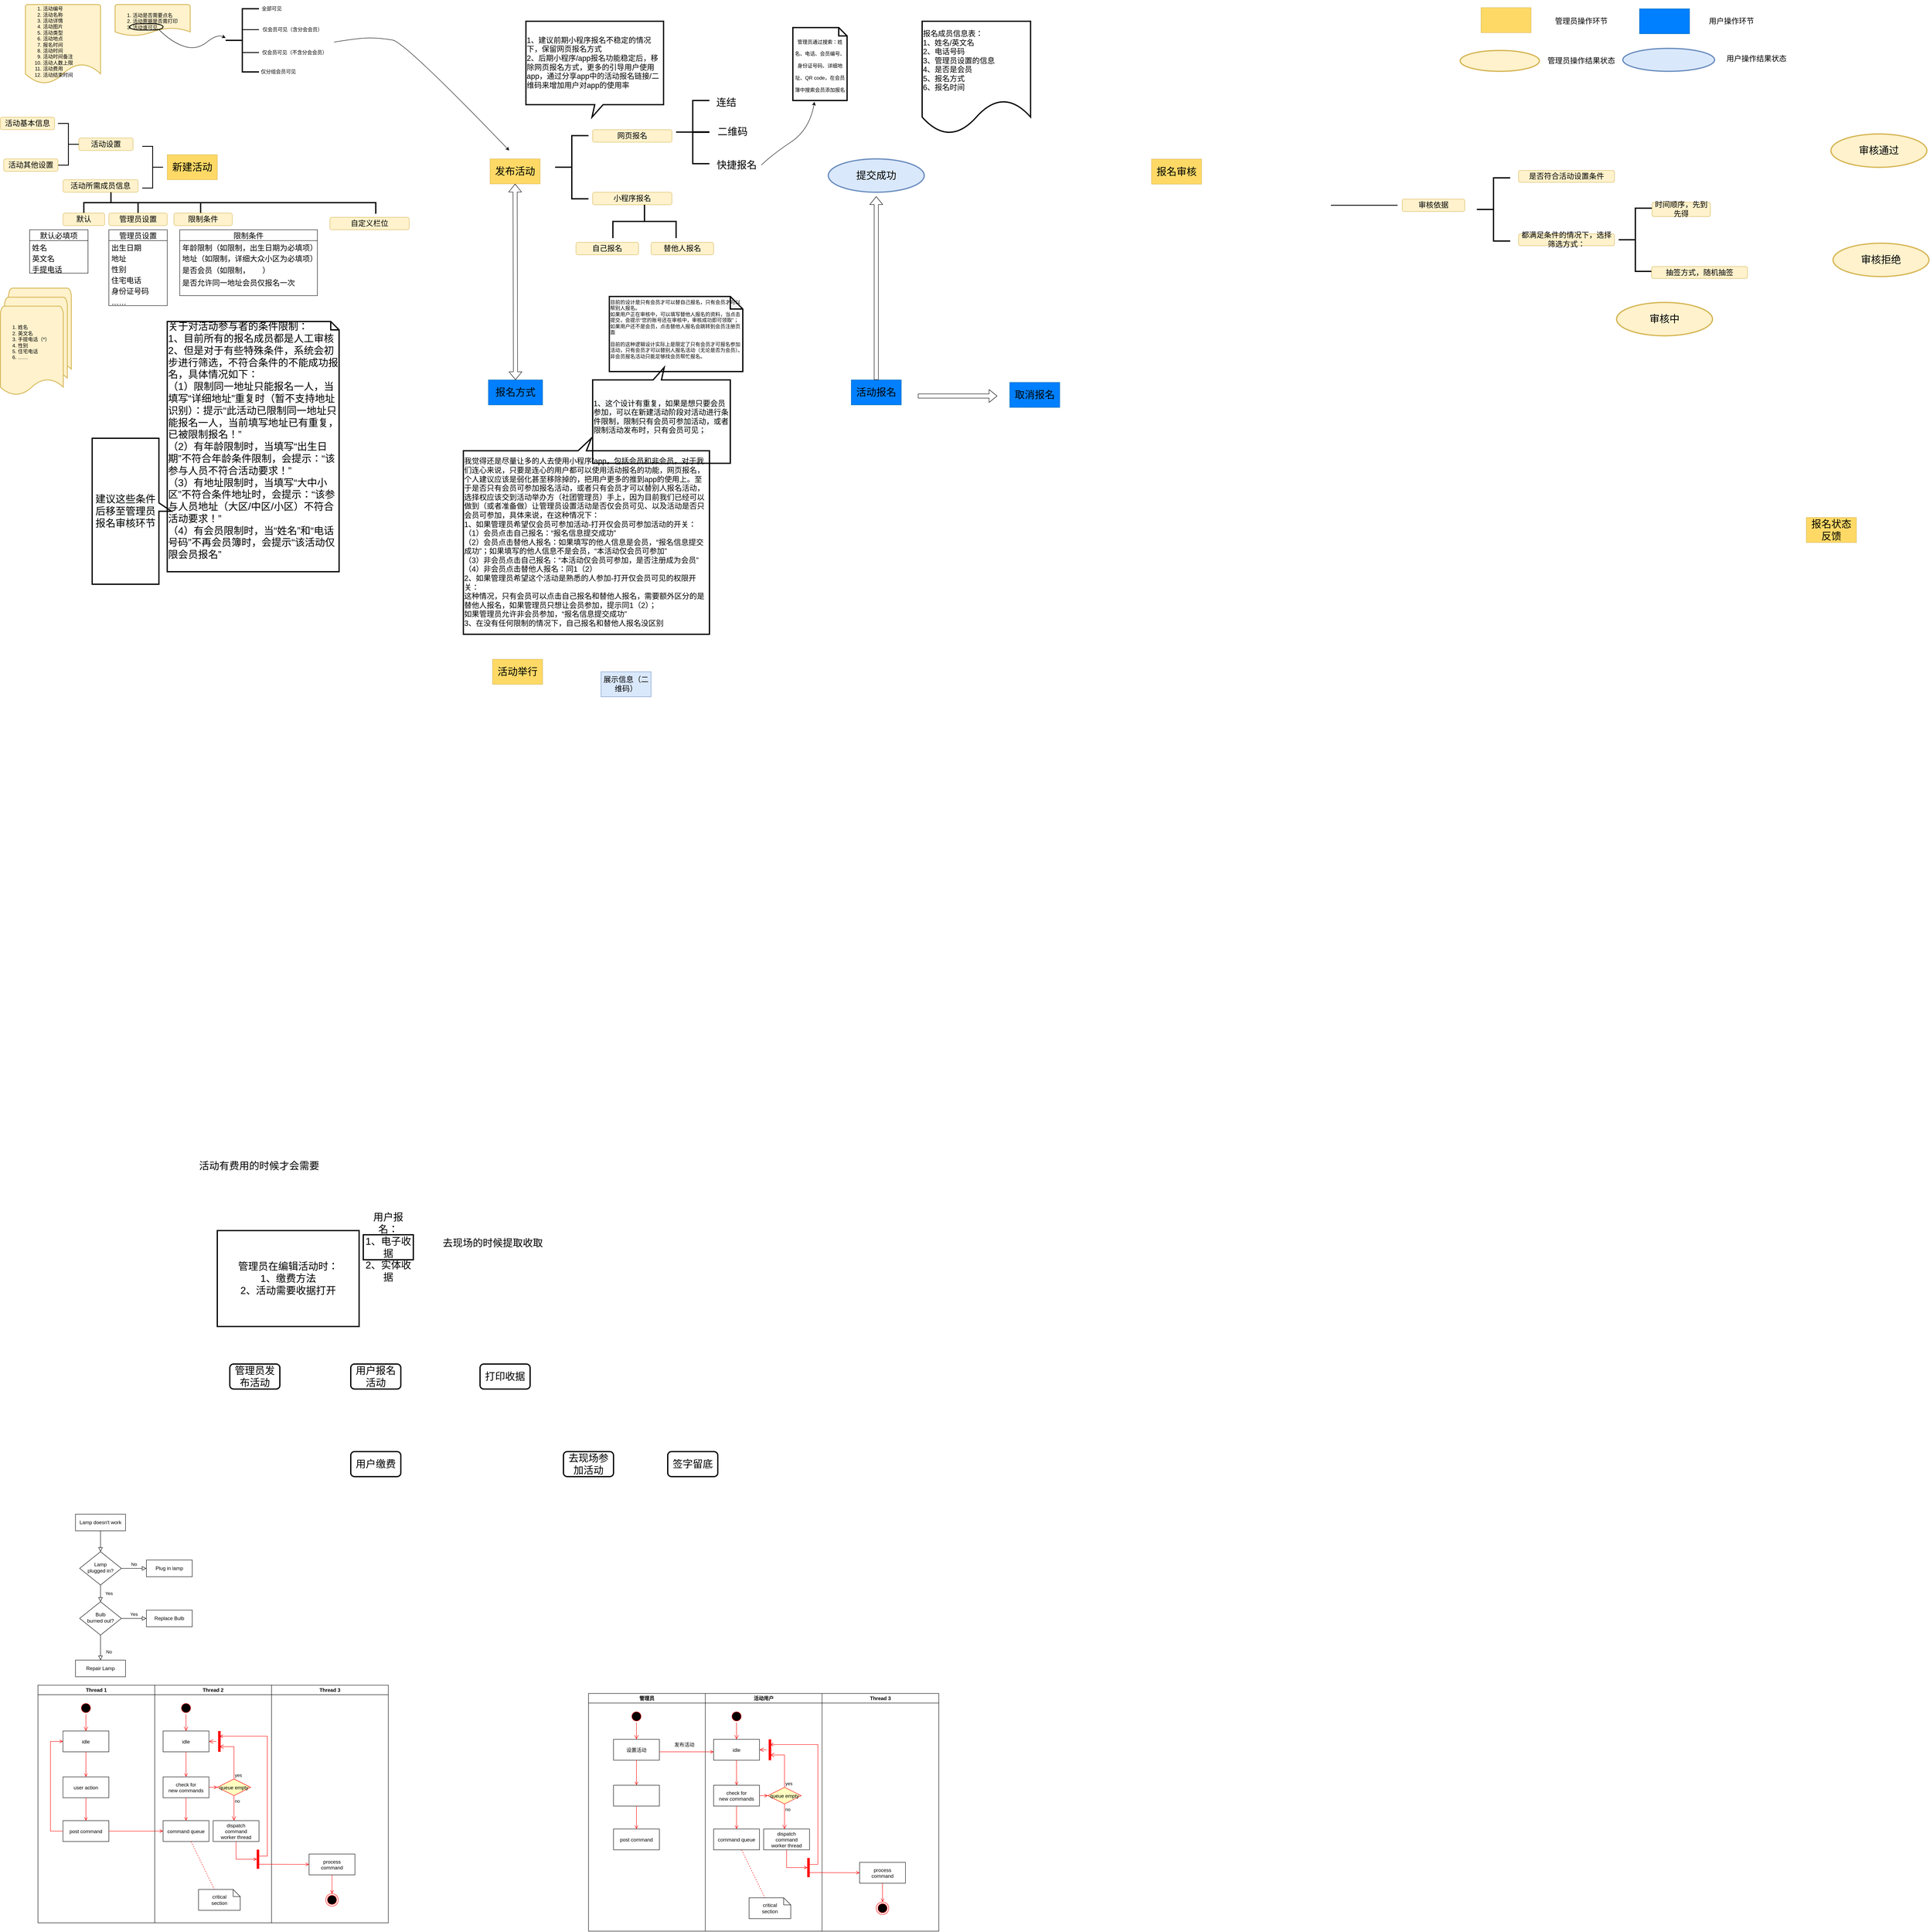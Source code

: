 <mxfile version="19.0.2" type="github">
  <diagram id="C5RBs43oDa-KdzZeNtuy" name="Page-1">
    <mxGraphModel dx="949" dy="530" grid="1" gridSize="10" guides="1" tooltips="1" connect="1" arrows="1" fold="1" page="1" pageScale="1" pageWidth="4681" pageHeight="3300" background="#ffffff" math="0" shadow="0">
      <root>
        <mxCell id="WIyWlLk6GJQsqaUBKTNV-0" />
        <mxCell id="WIyWlLk6GJQsqaUBKTNV-1" parent="WIyWlLk6GJQsqaUBKTNV-0" />
        <mxCell id="WIyWlLk6GJQsqaUBKTNV-2" value="" style="rounded=0;html=1;jettySize=auto;orthogonalLoop=1;fontSize=11;endArrow=block;endFill=0;endSize=8;strokeWidth=1;shadow=0;labelBackgroundColor=none;edgeStyle=orthogonalEdgeStyle;fontColor=#000000;" parent="WIyWlLk6GJQsqaUBKTNV-1" source="WIyWlLk6GJQsqaUBKTNV-3" target="WIyWlLk6GJQsqaUBKTNV-6" edge="1">
          <mxGeometry relative="1" as="geometry" />
        </mxCell>
        <mxCell id="WIyWlLk6GJQsqaUBKTNV-3" value="Lamp doesn&#39;t work" style="rounded=0;whiteSpace=wrap;html=1;fontSize=12;glass=0;strokeWidth=1;shadow=0;fontColor=#000000;" parent="WIyWlLk6GJQsqaUBKTNV-1" vertex="1">
          <mxGeometry x="210" y="3640" width="120" height="40" as="geometry" />
        </mxCell>
        <mxCell id="WIyWlLk6GJQsqaUBKTNV-4" value="Yes" style="rounded=0;html=1;jettySize=auto;orthogonalLoop=1;fontSize=11;endArrow=block;endFill=0;endSize=8;strokeWidth=1;shadow=0;labelBackgroundColor=none;edgeStyle=orthogonalEdgeStyle;fontColor=#000000;" parent="WIyWlLk6GJQsqaUBKTNV-1" source="WIyWlLk6GJQsqaUBKTNV-6" target="WIyWlLk6GJQsqaUBKTNV-10" edge="1">
          <mxGeometry y="20" relative="1" as="geometry">
            <mxPoint as="offset" />
          </mxGeometry>
        </mxCell>
        <mxCell id="WIyWlLk6GJQsqaUBKTNV-5" value="No" style="edgeStyle=orthogonalEdgeStyle;rounded=0;html=1;jettySize=auto;orthogonalLoop=1;fontSize=11;endArrow=block;endFill=0;endSize=8;strokeWidth=1;shadow=0;labelBackgroundColor=none;fontColor=#000000;" parent="WIyWlLk6GJQsqaUBKTNV-1" source="WIyWlLk6GJQsqaUBKTNV-6" target="WIyWlLk6GJQsqaUBKTNV-7" edge="1">
          <mxGeometry y="10" relative="1" as="geometry">
            <mxPoint as="offset" />
          </mxGeometry>
        </mxCell>
        <mxCell id="WIyWlLk6GJQsqaUBKTNV-6" value="Lamp&lt;br&gt;plugged in?" style="rhombus;whiteSpace=wrap;html=1;shadow=0;fontFamily=Helvetica;fontSize=12;align=center;strokeWidth=1;spacing=6;spacingTop=-4;rounded=0;fontColor=#000000;" parent="WIyWlLk6GJQsqaUBKTNV-1" vertex="1">
          <mxGeometry x="220" y="3730" width="100" height="80" as="geometry" />
        </mxCell>
        <mxCell id="WIyWlLk6GJQsqaUBKTNV-7" value="Plug in lamp" style="rounded=0;whiteSpace=wrap;html=1;fontSize=12;glass=0;strokeWidth=1;shadow=0;fontColor=#000000;" parent="WIyWlLk6GJQsqaUBKTNV-1" vertex="1">
          <mxGeometry x="380" y="3750" width="110" height="40" as="geometry" />
        </mxCell>
        <mxCell id="WIyWlLk6GJQsqaUBKTNV-8" value="No" style="rounded=0;html=1;jettySize=auto;orthogonalLoop=1;fontSize=11;endArrow=block;endFill=0;endSize=8;strokeWidth=1;shadow=0;labelBackgroundColor=none;edgeStyle=orthogonalEdgeStyle;fontColor=#000000;" parent="WIyWlLk6GJQsqaUBKTNV-1" source="WIyWlLk6GJQsqaUBKTNV-10" target="WIyWlLk6GJQsqaUBKTNV-11" edge="1">
          <mxGeometry x="0.333" y="20" relative="1" as="geometry">
            <mxPoint as="offset" />
          </mxGeometry>
        </mxCell>
        <mxCell id="WIyWlLk6GJQsqaUBKTNV-9" value="Yes" style="edgeStyle=orthogonalEdgeStyle;rounded=0;html=1;jettySize=auto;orthogonalLoop=1;fontSize=11;endArrow=block;endFill=0;endSize=8;strokeWidth=1;shadow=0;labelBackgroundColor=none;fontColor=#000000;" parent="WIyWlLk6GJQsqaUBKTNV-1" source="WIyWlLk6GJQsqaUBKTNV-10" target="WIyWlLk6GJQsqaUBKTNV-12" edge="1">
          <mxGeometry y="10" relative="1" as="geometry">
            <mxPoint as="offset" />
          </mxGeometry>
        </mxCell>
        <mxCell id="WIyWlLk6GJQsqaUBKTNV-10" value="Bulb&lt;br&gt;burned out?" style="rhombus;whiteSpace=wrap;html=1;shadow=0;fontFamily=Helvetica;fontSize=12;align=center;strokeWidth=1;spacing=6;spacingTop=-4;rounded=0;fontColor=#000000;" parent="WIyWlLk6GJQsqaUBKTNV-1" vertex="1">
          <mxGeometry x="220" y="3850" width="100" height="80" as="geometry" />
        </mxCell>
        <mxCell id="WIyWlLk6GJQsqaUBKTNV-11" value="Repair Lamp" style="rounded=0;whiteSpace=wrap;html=1;fontSize=12;glass=0;strokeWidth=1;shadow=0;fontColor=#000000;" parent="WIyWlLk6GJQsqaUBKTNV-1" vertex="1">
          <mxGeometry x="210" y="3990" width="120" height="40" as="geometry" />
        </mxCell>
        <mxCell id="WIyWlLk6GJQsqaUBKTNV-12" value="Replace Bulb" style="rounded=0;whiteSpace=wrap;html=1;fontSize=12;glass=0;strokeWidth=1;shadow=0;fontColor=#000000;" parent="WIyWlLk6GJQsqaUBKTNV-1" vertex="1">
          <mxGeometry x="380" y="3870" width="110" height="40" as="geometry" />
        </mxCell>
        <mxCell id="ij-zDNfqEZCnku6-jbej-2" value="&lt;font style=&quot;font-size: 24px&quot;&gt;新建活动&lt;/font&gt;" style="rounded=0;whiteSpace=wrap;html=1;fillColor=#FFD966;strokeColor=#d6b656;fontColor=#000000;" parent="WIyWlLk6GJQsqaUBKTNV-1" vertex="1">
          <mxGeometry x="430" y="380" width="120" height="60" as="geometry" />
        </mxCell>
        <mxCell id="ij-zDNfqEZCnku6-jbej-4" value="&lt;font style=&quot;font-size: 24px&quot;&gt;发布活动&lt;/font&gt;" style="rounded=0;whiteSpace=wrap;html=1;fillColor=#FFD966;strokeColor=#d6b656;fontColor=#000000;" parent="WIyWlLk6GJQsqaUBKTNV-1" vertex="1">
          <mxGeometry x="1204" y="390" width="120" height="60" as="geometry" />
        </mxCell>
        <mxCell id="ij-zDNfqEZCnku6-jbej-6" value="&lt;font style=&quot;font-size: 24px&quot;&gt;报名审核&lt;/font&gt;" style="rounded=0;whiteSpace=wrap;html=1;fillColor=#FFD966;strokeColor=#d6b656;fontColor=#000000;" parent="WIyWlLk6GJQsqaUBKTNV-1" vertex="1">
          <mxGeometry x="2790" y="390.5" width="120" height="60" as="geometry" />
        </mxCell>
        <mxCell id="ij-zDNfqEZCnku6-jbej-14" value="Thread 1" style="swimlane;whiteSpace=wrap;fontColor=#000000;" parent="WIyWlLk6GJQsqaUBKTNV-1" vertex="1">
          <mxGeometry x="120" y="4050" width="280" height="570" as="geometry" />
        </mxCell>
        <mxCell id="ij-zDNfqEZCnku6-jbej-15" value="" style="ellipse;shape=startState;fillColor=#000000;strokeColor=#ff0000;fontColor=#000000;" parent="ij-zDNfqEZCnku6-jbej-14" vertex="1">
          <mxGeometry x="100" y="40" width="30" height="30" as="geometry" />
        </mxCell>
        <mxCell id="ij-zDNfqEZCnku6-jbej-16" value="" style="edgeStyle=elbowEdgeStyle;elbow=horizontal;verticalAlign=bottom;endArrow=open;endSize=8;strokeColor=#FF0000;endFill=1;rounded=0;fontColor=#000000;" parent="ij-zDNfqEZCnku6-jbej-14" source="ij-zDNfqEZCnku6-jbej-15" target="ij-zDNfqEZCnku6-jbej-17" edge="1">
          <mxGeometry x="100" y="40" as="geometry">
            <mxPoint x="115" y="110" as="targetPoint" />
          </mxGeometry>
        </mxCell>
        <mxCell id="ij-zDNfqEZCnku6-jbej-17" value="idle" style="fontColor=#000000;" parent="ij-zDNfqEZCnku6-jbej-14" vertex="1">
          <mxGeometry x="60" y="110" width="110" height="50" as="geometry" />
        </mxCell>
        <mxCell id="ij-zDNfqEZCnku6-jbej-18" value="user action" style="fontColor=#000000;" parent="ij-zDNfqEZCnku6-jbej-14" vertex="1">
          <mxGeometry x="60" y="220" width="110" height="50" as="geometry" />
        </mxCell>
        <mxCell id="ij-zDNfqEZCnku6-jbej-19" value="" style="endArrow=open;strokeColor=#FF0000;endFill=1;rounded=0;fontColor=#000000;" parent="ij-zDNfqEZCnku6-jbej-14" source="ij-zDNfqEZCnku6-jbej-17" target="ij-zDNfqEZCnku6-jbej-18" edge="1">
          <mxGeometry relative="1" as="geometry" />
        </mxCell>
        <mxCell id="ij-zDNfqEZCnku6-jbej-20" value="post command" style="fontColor=#000000;" parent="ij-zDNfqEZCnku6-jbej-14" vertex="1">
          <mxGeometry x="60" y="325" width="110" height="50" as="geometry" />
        </mxCell>
        <mxCell id="ij-zDNfqEZCnku6-jbej-21" value="" style="endArrow=open;strokeColor=#FF0000;endFill=1;rounded=0;fontColor=#000000;" parent="ij-zDNfqEZCnku6-jbej-14" source="ij-zDNfqEZCnku6-jbej-18" target="ij-zDNfqEZCnku6-jbej-20" edge="1">
          <mxGeometry relative="1" as="geometry" />
        </mxCell>
        <mxCell id="ij-zDNfqEZCnku6-jbej-22" value="" style="edgeStyle=elbowEdgeStyle;elbow=horizontal;strokeColor=#FF0000;endArrow=open;endFill=1;rounded=0;fontColor=#000000;" parent="ij-zDNfqEZCnku6-jbej-14" source="ij-zDNfqEZCnku6-jbej-20" target="ij-zDNfqEZCnku6-jbej-17" edge="1">
          <mxGeometry width="100" height="100" relative="1" as="geometry">
            <mxPoint x="160" y="290" as="sourcePoint" />
            <mxPoint x="260" y="190" as="targetPoint" />
            <Array as="points">
              <mxPoint x="30" y="250" />
            </Array>
          </mxGeometry>
        </mxCell>
        <mxCell id="ij-zDNfqEZCnku6-jbej-23" value="Thread 2" style="swimlane;whiteSpace=wrap;fontColor=#000000;" parent="WIyWlLk6GJQsqaUBKTNV-1" vertex="1">
          <mxGeometry x="400" y="4050" width="280" height="570" as="geometry" />
        </mxCell>
        <mxCell id="ij-zDNfqEZCnku6-jbej-24" value="" style="ellipse;shape=startState;fillColor=#000000;strokeColor=#ff0000;fontColor=#000000;" parent="ij-zDNfqEZCnku6-jbej-23" vertex="1">
          <mxGeometry x="60" y="40" width="30" height="30" as="geometry" />
        </mxCell>
        <mxCell id="ij-zDNfqEZCnku6-jbej-25" value="" style="edgeStyle=elbowEdgeStyle;elbow=horizontal;verticalAlign=bottom;endArrow=open;endSize=8;strokeColor=#FF0000;endFill=1;rounded=0;fontColor=#000000;" parent="ij-zDNfqEZCnku6-jbej-23" source="ij-zDNfqEZCnku6-jbej-24" target="ij-zDNfqEZCnku6-jbej-26" edge="1">
          <mxGeometry x="40" y="20" as="geometry">
            <mxPoint x="55" y="90" as="targetPoint" />
          </mxGeometry>
        </mxCell>
        <mxCell id="ij-zDNfqEZCnku6-jbej-26" value="idle" style="fontColor=#000000;" parent="ij-zDNfqEZCnku6-jbej-23" vertex="1">
          <mxGeometry x="20" y="110" width="110" height="50" as="geometry" />
        </mxCell>
        <mxCell id="ij-zDNfqEZCnku6-jbej-27" value="check for &#xa;new commands" style="fontColor=#000000;" parent="ij-zDNfqEZCnku6-jbej-23" vertex="1">
          <mxGeometry x="20" y="220" width="110" height="50" as="geometry" />
        </mxCell>
        <mxCell id="ij-zDNfqEZCnku6-jbej-28" value="" style="endArrow=open;strokeColor=#FF0000;endFill=1;rounded=0;fontColor=#000000;" parent="ij-zDNfqEZCnku6-jbej-23" source="ij-zDNfqEZCnku6-jbej-26" target="ij-zDNfqEZCnku6-jbej-27" edge="1">
          <mxGeometry relative="1" as="geometry" />
        </mxCell>
        <mxCell id="ij-zDNfqEZCnku6-jbej-29" value="command queue" style="fontColor=#000000;" parent="ij-zDNfqEZCnku6-jbej-23" vertex="1">
          <mxGeometry x="20" y="325" width="110" height="50" as="geometry" />
        </mxCell>
        <mxCell id="ij-zDNfqEZCnku6-jbej-30" value="" style="endArrow=open;strokeColor=#FF0000;endFill=1;rounded=0;fontColor=#000000;" parent="ij-zDNfqEZCnku6-jbej-23" source="ij-zDNfqEZCnku6-jbej-27" target="ij-zDNfqEZCnku6-jbej-29" edge="1">
          <mxGeometry relative="1" as="geometry" />
        </mxCell>
        <mxCell id="ij-zDNfqEZCnku6-jbej-31" value="queue empty" style="rhombus;fillColor=#ffffc0;strokeColor=#ff0000;fontColor=#000000;" parent="ij-zDNfqEZCnku6-jbej-23" vertex="1">
          <mxGeometry x="150" y="225" width="80" height="40" as="geometry" />
        </mxCell>
        <mxCell id="ij-zDNfqEZCnku6-jbej-32" value="yes" style="edgeStyle=elbowEdgeStyle;elbow=horizontal;align=left;verticalAlign=bottom;endArrow=open;endSize=8;strokeColor=#FF0000;exitX=0.5;exitY=0;endFill=1;rounded=0;entryX=0.75;entryY=0.5;entryPerimeter=0;fontColor=#000000;" parent="ij-zDNfqEZCnku6-jbej-23" source="ij-zDNfqEZCnku6-jbej-31" target="ij-zDNfqEZCnku6-jbej-35" edge="1">
          <mxGeometry x="-1" relative="1" as="geometry">
            <mxPoint x="160" y="150" as="targetPoint" />
            <Array as="points">
              <mxPoint x="190" y="180" />
            </Array>
          </mxGeometry>
        </mxCell>
        <mxCell id="ij-zDNfqEZCnku6-jbej-33" value="no" style="edgeStyle=elbowEdgeStyle;elbow=horizontal;align=left;verticalAlign=top;endArrow=open;endSize=8;strokeColor=#FF0000;endFill=1;rounded=0;fontColor=#000000;" parent="ij-zDNfqEZCnku6-jbej-23" source="ij-zDNfqEZCnku6-jbej-31" target="ij-zDNfqEZCnku6-jbej-37" edge="1">
          <mxGeometry x="-1" relative="1" as="geometry">
            <mxPoint x="190" y="305" as="targetPoint" />
          </mxGeometry>
        </mxCell>
        <mxCell id="ij-zDNfqEZCnku6-jbej-34" value="" style="endArrow=open;strokeColor=#FF0000;endFill=1;rounded=0;fontColor=#000000;" parent="ij-zDNfqEZCnku6-jbej-23" source="ij-zDNfqEZCnku6-jbej-27" target="ij-zDNfqEZCnku6-jbej-31" edge="1">
          <mxGeometry relative="1" as="geometry" />
        </mxCell>
        <mxCell id="ij-zDNfqEZCnku6-jbej-35" value="" style="shape=line;strokeWidth=6;strokeColor=#ff0000;rotation=90;fontColor=#000000;" parent="ij-zDNfqEZCnku6-jbej-23" vertex="1">
          <mxGeometry x="130" y="127.5" width="50" height="15" as="geometry" />
        </mxCell>
        <mxCell id="ij-zDNfqEZCnku6-jbej-36" value="" style="edgeStyle=elbowEdgeStyle;elbow=horizontal;verticalAlign=bottom;endArrow=open;endSize=8;strokeColor=#FF0000;endFill=1;rounded=0;fontColor=#000000;" parent="ij-zDNfqEZCnku6-jbej-23" source="ij-zDNfqEZCnku6-jbej-35" target="ij-zDNfqEZCnku6-jbej-26" edge="1">
          <mxGeometry x="130" y="90" as="geometry">
            <mxPoint x="230" y="140" as="targetPoint" />
          </mxGeometry>
        </mxCell>
        <mxCell id="ij-zDNfqEZCnku6-jbej-37" value="dispatch&#xa;command&#xa;worker thread" style="fontColor=#000000;" parent="ij-zDNfqEZCnku6-jbej-23" vertex="1">
          <mxGeometry x="140" y="325" width="110" height="50" as="geometry" />
        </mxCell>
        <mxCell id="ij-zDNfqEZCnku6-jbej-38" value="critical&#xa;section" style="shape=note;whiteSpace=wrap;size=17;fontColor=#000000;" parent="ij-zDNfqEZCnku6-jbej-23" vertex="1">
          <mxGeometry x="105" y="490" width="100" height="50" as="geometry" />
        </mxCell>
        <mxCell id="ij-zDNfqEZCnku6-jbej-39" value="" style="endArrow=none;strokeColor=#FF0000;endFill=0;rounded=0;dashed=1;fontColor=#000000;" parent="ij-zDNfqEZCnku6-jbej-23" source="ij-zDNfqEZCnku6-jbej-29" target="ij-zDNfqEZCnku6-jbej-38" edge="1">
          <mxGeometry relative="1" as="geometry" />
        </mxCell>
        <mxCell id="ij-zDNfqEZCnku6-jbej-40" value="" style="whiteSpace=wrap;strokeColor=#FF0000;fillColor=#FF0000;fontColor=#000000;" parent="ij-zDNfqEZCnku6-jbej-23" vertex="1">
          <mxGeometry x="245" y="395" width="5" height="45" as="geometry" />
        </mxCell>
        <mxCell id="ij-zDNfqEZCnku6-jbej-41" value="" style="edgeStyle=elbowEdgeStyle;elbow=horizontal;entryX=0;entryY=0.5;strokeColor=#FF0000;endArrow=open;endFill=1;rounded=0;fontColor=#000000;" parent="ij-zDNfqEZCnku6-jbej-23" source="ij-zDNfqEZCnku6-jbej-37" target="ij-zDNfqEZCnku6-jbej-40" edge="1">
          <mxGeometry width="100" height="100" relative="1" as="geometry">
            <mxPoint x="60" y="480" as="sourcePoint" />
            <mxPoint x="160" y="380" as="targetPoint" />
            <Array as="points">
              <mxPoint x="195" y="400" />
            </Array>
          </mxGeometry>
        </mxCell>
        <mxCell id="ij-zDNfqEZCnku6-jbej-42" value="Thread 3" style="swimlane;whiteSpace=wrap;fontColor=#000000;" parent="WIyWlLk6GJQsqaUBKTNV-1" vertex="1">
          <mxGeometry x="680" y="4050" width="280" height="570" as="geometry" />
        </mxCell>
        <mxCell id="ij-zDNfqEZCnku6-jbej-43" value="process&#xa;command" style="fontColor=#000000;" parent="ij-zDNfqEZCnku6-jbej-42" vertex="1">
          <mxGeometry x="90" y="405" width="110" height="50" as="geometry" />
        </mxCell>
        <mxCell id="ij-zDNfqEZCnku6-jbej-44" value="" style="edgeStyle=elbowEdgeStyle;elbow=horizontal;strokeColor=#FF0000;endArrow=open;endFill=1;rounded=0;entryX=0.25;entryY=0.5;entryPerimeter=0;fontColor=#000000;" parent="ij-zDNfqEZCnku6-jbej-42" target="ij-zDNfqEZCnku6-jbej-35" edge="1">
          <mxGeometry width="100" height="100" relative="1" as="geometry">
            <mxPoint x="-30" y="410" as="sourcePoint" />
            <mxPoint x="-120" y="120" as="targetPoint" />
            <Array as="points">
              <mxPoint x="-10" y="135" />
            </Array>
          </mxGeometry>
        </mxCell>
        <mxCell id="ij-zDNfqEZCnku6-jbej-45" value="" style="edgeStyle=none;strokeColor=#FF0000;endArrow=open;endFill=1;rounded=0;fontColor=#000000;" parent="ij-zDNfqEZCnku6-jbej-42" target="ij-zDNfqEZCnku6-jbej-43" edge="1">
          <mxGeometry width="100" height="100" relative="1" as="geometry">
            <mxPoint x="-30" y="429.5" as="sourcePoint" />
            <mxPoint x="90" y="429.5" as="targetPoint" />
          </mxGeometry>
        </mxCell>
        <mxCell id="ij-zDNfqEZCnku6-jbej-46" value="" style="ellipse;shape=endState;fillColor=#000000;strokeColor=#ff0000;fontColor=#000000;" parent="ij-zDNfqEZCnku6-jbej-42" vertex="1">
          <mxGeometry x="130" y="500" width="30" height="30" as="geometry" />
        </mxCell>
        <mxCell id="ij-zDNfqEZCnku6-jbej-47" value="" style="endArrow=open;strokeColor=#FF0000;endFill=1;rounded=0;fontColor=#000000;" parent="ij-zDNfqEZCnku6-jbej-42" source="ij-zDNfqEZCnku6-jbej-43" target="ij-zDNfqEZCnku6-jbej-46" edge="1">
          <mxGeometry relative="1" as="geometry" />
        </mxCell>
        <mxCell id="ij-zDNfqEZCnku6-jbej-48" value="" style="endArrow=open;strokeColor=#FF0000;endFill=1;rounded=0;fontColor=#000000;" parent="WIyWlLk6GJQsqaUBKTNV-1" source="ij-zDNfqEZCnku6-jbej-20" target="ij-zDNfqEZCnku6-jbej-29" edge="1">
          <mxGeometry relative="1" as="geometry" />
        </mxCell>
        <mxCell id="ij-zDNfqEZCnku6-jbej-52" value="活动设置" style="rounded=1;whiteSpace=wrap;html=1;fontSize=18;fillColor=#fff2cc;strokeColor=#d6b656;fontColor=#000000;" parent="WIyWlLk6GJQsqaUBKTNV-1" vertex="1">
          <mxGeometry x="218" y="340" width="130" height="30" as="geometry" />
        </mxCell>
        <mxCell id="ij-zDNfqEZCnku6-jbej-53" value="活动所需成员信息" style="rounded=1;whiteSpace=wrap;html=1;fontSize=18;fillColor=#fff2cc;strokeColor=#d6b656;fontColor=#000000;" parent="WIyWlLk6GJQsqaUBKTNV-1" vertex="1">
          <mxGeometry x="180" y="440" width="180" height="30" as="geometry" />
        </mxCell>
        <mxCell id="ij-zDNfqEZCnku6-jbej-57" value="" style="strokeWidth=2;html=1;shape=mxgraph.flowchart.annotation_2;align=left;labelPosition=right;pointerEvents=1;fontSize=18;fillColor=#FFD966;direction=west;fontColor=#000000;" parent="WIyWlLk6GJQsqaUBKTNV-1" vertex="1">
          <mxGeometry x="370" y="360" width="50" height="100" as="geometry" />
        </mxCell>
        <mxCell id="ij-zDNfqEZCnku6-jbej-59" value="" style="strokeWidth=3;html=1;shape=mxgraph.flowchart.annotation_2;align=left;labelPosition=right;pointerEvents=1;fontSize=12;fillColor=#FFD966;direction=south;sketch=0;fontColor=#000000;" parent="WIyWlLk6GJQsqaUBKTNV-1" vertex="1">
          <mxGeometry x="230" y="470" width="130" height="50" as="geometry" />
        </mxCell>
        <mxCell id="ij-zDNfqEZCnku6-jbej-60" value="&lt;font style=&quot;font-size: 18px&quot;&gt;默认&lt;/font&gt;" style="rounded=1;whiteSpace=wrap;html=1;fontSize=12;fillColor=#fff2cc;strokeColor=#d6b656;fontColor=#000000;" parent="WIyWlLk6GJQsqaUBKTNV-1" vertex="1">
          <mxGeometry x="180" y="520" width="100" height="30" as="geometry" />
        </mxCell>
        <mxCell id="ij-zDNfqEZCnku6-jbej-61" value="默认必填项" style="swimlane;fontStyle=0;childLayout=stackLayout;horizontal=1;startSize=26;fillColor=none;horizontalStack=0;resizeParent=1;resizeParentMax=0;resizeLast=0;collapsible=1;marginBottom=0;fontSize=18;fontColor=#000000;" parent="WIyWlLk6GJQsqaUBKTNV-1" vertex="1">
          <mxGeometry x="100" y="560" width="140" height="104" as="geometry">
            <mxRectangle x="100" y="560" width="60" height="30" as="alternateBounds" />
          </mxGeometry>
        </mxCell>
        <mxCell id="ij-zDNfqEZCnku6-jbej-62" value="姓名&#xa;&#xa;" style="text;strokeColor=none;fillColor=none;align=left;verticalAlign=top;spacingLeft=4;spacingRight=4;overflow=hidden;rotatable=0;points=[[0,0.5],[1,0.5]];portConstraint=eastwest;fontSize=18;fontColor=#000000;" parent="ij-zDNfqEZCnku6-jbej-61" vertex="1">
          <mxGeometry y="26" width="140" height="26" as="geometry" />
        </mxCell>
        <mxCell id="ij-zDNfqEZCnku6-jbej-63" value="英文名" style="text;strokeColor=none;fillColor=none;align=left;verticalAlign=top;spacingLeft=4;spacingRight=4;overflow=hidden;rotatable=0;points=[[0,0.5],[1,0.5]];portConstraint=eastwest;fontSize=18;fontColor=#000000;" parent="ij-zDNfqEZCnku6-jbej-61" vertex="1">
          <mxGeometry y="52" width="140" height="26" as="geometry" />
        </mxCell>
        <mxCell id="ij-zDNfqEZCnku6-jbej-64" value="手提电话" style="text;strokeColor=none;fillColor=none;align=left;verticalAlign=top;spacingLeft=4;spacingRight=4;overflow=hidden;rotatable=0;points=[[0,0.5],[1,0.5]];portConstraint=eastwest;fontSize=18;fontColor=#000000;" parent="ij-zDNfqEZCnku6-jbej-61" vertex="1">
          <mxGeometry y="78" width="140" height="26" as="geometry" />
        </mxCell>
        <mxCell id="ij-zDNfqEZCnku6-jbej-65" value="&lt;font size=&quot;4&quot;&gt;管理员设置&lt;/font&gt;" style="rounded=1;whiteSpace=wrap;html=1;fontSize=12;fillColor=#fff2cc;strokeColor=#d6b656;fontColor=#000000;" parent="WIyWlLk6GJQsqaUBKTNV-1" vertex="1">
          <mxGeometry x="290" y="520" width="140" height="30" as="geometry" />
        </mxCell>
        <mxCell id="ij-zDNfqEZCnku6-jbej-67" value="管理员设置" style="swimlane;fontStyle=0;childLayout=stackLayout;horizontal=1;startSize=26;fillColor=none;horizontalStack=0;resizeParent=1;resizeParentMax=0;resizeLast=0;collapsible=1;marginBottom=0;fontSize=18;fontColor=#000000;" parent="WIyWlLk6GJQsqaUBKTNV-1" vertex="1">
          <mxGeometry x="290" y="560" width="140" height="182" as="geometry">
            <mxRectangle x="100" y="560" width="60" height="30" as="alternateBounds" />
          </mxGeometry>
        </mxCell>
        <mxCell id="ij-zDNfqEZCnku6-jbej-68" value="出生日期" style="text;strokeColor=none;fillColor=none;align=left;verticalAlign=top;spacingLeft=4;spacingRight=4;overflow=hidden;rotatable=0;points=[[0,0.5],[1,0.5]];portConstraint=eastwest;fontSize=18;fontColor=#000000;" parent="ij-zDNfqEZCnku6-jbej-67" vertex="1">
          <mxGeometry y="26" width="140" height="26" as="geometry" />
        </mxCell>
        <mxCell id="ij-zDNfqEZCnku6-jbej-69" value="地址" style="text;strokeColor=none;fillColor=none;align=left;verticalAlign=top;spacingLeft=4;spacingRight=4;overflow=hidden;rotatable=0;points=[[0,0.5],[1,0.5]];portConstraint=eastwest;fontSize=18;fontColor=#000000;" parent="ij-zDNfqEZCnku6-jbej-67" vertex="1">
          <mxGeometry y="52" width="140" height="26" as="geometry" />
        </mxCell>
        <mxCell id="ij-zDNfqEZCnku6-jbej-89" value="性别" style="text;strokeColor=none;fillColor=none;align=left;verticalAlign=top;spacingLeft=4;spacingRight=4;overflow=hidden;rotatable=0;points=[[0,0.5],[1,0.5]];portConstraint=eastwest;fontSize=18;fontColor=#000000;" parent="ij-zDNfqEZCnku6-jbej-67" vertex="1">
          <mxGeometry y="78" width="140" height="26" as="geometry" />
        </mxCell>
        <mxCell id="ij-zDNfqEZCnku6-jbej-90" value="住宅电话" style="text;strokeColor=none;fillColor=none;align=left;verticalAlign=top;spacingLeft=4;spacingRight=4;overflow=hidden;rotatable=0;points=[[0,0.5],[1,0.5]];portConstraint=eastwest;fontSize=18;fontColor=#000000;" parent="ij-zDNfqEZCnku6-jbej-67" vertex="1">
          <mxGeometry y="104" width="140" height="26" as="geometry" />
        </mxCell>
        <mxCell id="ij-zDNfqEZCnku6-jbej-95" value="身份证号码" style="text;strokeColor=none;fillColor=none;align=left;verticalAlign=top;spacingLeft=4;spacingRight=4;overflow=hidden;rotatable=0;points=[[0,0.5],[1,0.5]];portConstraint=eastwest;fontSize=18;fontColor=#000000;" parent="ij-zDNfqEZCnku6-jbej-67" vertex="1">
          <mxGeometry y="130" width="140" height="26" as="geometry" />
        </mxCell>
        <mxCell id="ij-zDNfqEZCnku6-jbej-96" value="……" style="text;strokeColor=none;fillColor=none;align=left;verticalAlign=top;spacingLeft=4;spacingRight=4;overflow=hidden;rotatable=0;points=[[0,0.5],[1,0.5]];portConstraint=eastwest;fontSize=18;fontColor=#000000;" parent="ij-zDNfqEZCnku6-jbej-67" vertex="1">
          <mxGeometry y="156" width="140" height="26" as="geometry" />
        </mxCell>
        <mxCell id="ij-zDNfqEZCnku6-jbej-81" value="" style="shape=partialRectangle;whiteSpace=wrap;html=1;top=0;left=0;fillColor=none;sketch=0;fontSize=18;strokeWidth=3;direction=north;fontColor=#000000;" parent="WIyWlLk6GJQsqaUBKTNV-1" vertex="1">
          <mxGeometry x="360" y="495" width="150" height="25" as="geometry" />
        </mxCell>
        <mxCell id="ij-zDNfqEZCnku6-jbej-82" value="&lt;font size=&quot;4&quot;&gt;限制条件&lt;/font&gt;" style="rounded=1;whiteSpace=wrap;html=1;fontSize=12;fillColor=#fff2cc;strokeColor=#d6b656;fontColor=#000000;" parent="WIyWlLk6GJQsqaUBKTNV-1" vertex="1">
          <mxGeometry x="446" y="520" width="140" height="30" as="geometry" />
        </mxCell>
        <mxCell id="ij-zDNfqEZCnku6-jbej-83" value="限制条件" style="swimlane;fontStyle=0;childLayout=stackLayout;horizontal=1;startSize=26;fillColor=none;horizontalStack=0;resizeParent=1;resizeParentMax=0;resizeLast=0;collapsible=1;marginBottom=0;fontSize=18;fontColor=#000000;" parent="WIyWlLk6GJQsqaUBKTNV-1" vertex="1">
          <mxGeometry x="460" y="560" width="330" height="158" as="geometry">
            <mxRectangle x="100" y="560" width="60" height="30" as="alternateBounds" />
          </mxGeometry>
        </mxCell>
        <mxCell id="ij-zDNfqEZCnku6-jbej-84" value="年龄限制（如限制，出生日期为必填项）" style="text;strokeColor=none;fillColor=none;align=left;verticalAlign=top;spacingLeft=4;spacingRight=4;overflow=hidden;rotatable=0;points=[[0,0.5],[1,0.5]];portConstraint=eastwest;fontSize=18;fontColor=#000000;" parent="ij-zDNfqEZCnku6-jbej-83" vertex="1">
          <mxGeometry y="26" width="330" height="26" as="geometry" />
        </mxCell>
        <mxCell id="ij-zDNfqEZCnku6-jbej-85" value="地址（如限制，详细大众小区为必填项）" style="text;strokeColor=none;fillColor=none;align=left;verticalAlign=top;spacingLeft=4;spacingRight=4;overflow=hidden;rotatable=0;points=[[0,0.5],[1,0.5]];portConstraint=eastwest;fontSize=18;fontColor=#000000;" parent="ij-zDNfqEZCnku6-jbej-83" vertex="1">
          <mxGeometry y="52" width="330" height="28" as="geometry" />
        </mxCell>
        <mxCell id="ij-zDNfqEZCnku6-jbej-88" value="是否会员（如限制，      ）&#xa;&#xa;" style="text;strokeColor=none;fillColor=none;align=left;verticalAlign=top;spacingLeft=4;spacingRight=4;overflow=hidden;rotatable=0;points=[[0,0.5],[1,0.5]];portConstraint=eastwest;fontSize=18;fontColor=#000000;" parent="ij-zDNfqEZCnku6-jbej-83" vertex="1">
          <mxGeometry y="80" width="330" height="30" as="geometry" />
        </mxCell>
        <mxCell id="ij-zDNfqEZCnku6-jbej-91" value="是否允许同一地址会员仅报名一次" style="text;strokeColor=none;fillColor=none;align=left;verticalAlign=top;spacingLeft=4;spacingRight=4;overflow=hidden;rotatable=0;points=[[0,0.5],[1,0.5]];portConstraint=eastwest;fontSize=18;fontColor=#000000;" parent="ij-zDNfqEZCnku6-jbej-83" vertex="1">
          <mxGeometry y="110" width="330" height="48" as="geometry" />
        </mxCell>
        <mxCell id="ij-zDNfqEZCnku6-jbej-92" value="&lt;ol style=&quot;font-size: 12px&quot;&gt;&lt;li&gt;姓名&lt;/li&gt;&lt;li&gt;英文名&lt;/li&gt;&lt;li&gt;手提电话（*）&lt;/li&gt;&lt;li&gt;性别&lt;/li&gt;&lt;li&gt;住宅电话&lt;/li&gt;&lt;li&gt;……&lt;/li&gt;&lt;/ol&gt;" style="strokeWidth=2;html=1;shape=mxgraph.flowchart.multi-document;whiteSpace=wrap;fontSize=18;fillColor=#fff2cc;strokeColor=#d6b656;align=left;fontColor=#000000;" parent="WIyWlLk6GJQsqaUBKTNV-1" vertex="1">
          <mxGeometry x="30" y="700" width="170" height="260" as="geometry" />
        </mxCell>
        <mxCell id="ij-zDNfqEZCnku6-jbej-93" value="&lt;font style=&quot;font-size: 24px&quot;&gt;报名方式&lt;/font&gt;" style="rounded=0;whiteSpace=wrap;html=1;fillColor=#007FFF;strokeColor=#006EAF;fontColor=#000000;" parent="WIyWlLk6GJQsqaUBKTNV-1" vertex="1">
          <mxGeometry x="1200" y="920" width="130" height="60" as="geometry" />
        </mxCell>
        <mxCell id="ij-zDNfqEZCnku6-jbej-94" value="&lt;font size=&quot;5&quot;&gt;活动报名&lt;/font&gt;" style="rounded=0;whiteSpace=wrap;html=1;fillColor=#007FFF;strokeColor=#006EAF;fontColor=#000000;" parent="WIyWlLk6GJQsqaUBKTNV-1" vertex="1">
          <mxGeometry x="2070" y="920" width="120" height="60" as="geometry" />
        </mxCell>
        <mxCell id="ij-zDNfqEZCnku6-jbej-97" value="" style="shape=flexArrow;endArrow=classic;startArrow=classic;html=1;fontSize=24;strokeColor=default;entryX=0.5;entryY=1;entryDx=0;entryDy=0;exitX=0.5;exitY=0;exitDx=0;exitDy=0;fontColor=#000000;" parent="WIyWlLk6GJQsqaUBKTNV-1" source="ij-zDNfqEZCnku6-jbej-93" target="ij-zDNfqEZCnku6-jbej-4" edge="1">
          <mxGeometry width="100" height="100" relative="1" as="geometry">
            <mxPoint x="1270" y="760" as="sourcePoint" />
            <mxPoint x="1270" y="460" as="targetPoint" />
          </mxGeometry>
        </mxCell>
        <mxCell id="ij-zDNfqEZCnku6-jbej-98" value="" style="shape=flexArrow;endArrow=classic;html=1;fontSize=24;strokeColor=default;exitX=0.5;exitY=0;exitDx=0;exitDy=0;fontColor=#000000;" parent="WIyWlLk6GJQsqaUBKTNV-1" source="ij-zDNfqEZCnku6-jbej-94" edge="1">
          <mxGeometry width="50" height="50" relative="1" as="geometry">
            <mxPoint x="2120" y="910" as="sourcePoint" />
            <mxPoint x="2130" y="480" as="targetPoint" />
          </mxGeometry>
        </mxCell>
        <mxCell id="ij-zDNfqEZCnku6-jbej-99" value="提交成功" style="ellipse;whiteSpace=wrap;html=1;sketch=0;fontSize=24;strokeWidth=3;fillColor=#dae8fc;strokeColor=#6c8ebf;fontColor=#000000;" parent="WIyWlLk6GJQsqaUBKTNV-1" vertex="1">
          <mxGeometry x="2015" y="390" width="230" height="80" as="geometry" />
        </mxCell>
        <mxCell id="ij-zDNfqEZCnku6-jbej-100" value="审核通过" style="ellipse;whiteSpace=wrap;html=1;sketch=0;fontSize=24;strokeWidth=3;fillColor=#fff2cc;strokeColor=#d6b656;fontColor=#000000;" parent="WIyWlLk6GJQsqaUBKTNV-1" vertex="1">
          <mxGeometry x="4419" y="330.25" width="230" height="80" as="geometry" />
        </mxCell>
        <mxCell id="ij-zDNfqEZCnku6-jbej-102" value="" style="shape=partialRectangle;whiteSpace=wrap;html=1;top=0;left=0;fillColor=none;sketch=0;fontSize=18;strokeWidth=3;direction=north;fontColor=#000000;" parent="WIyWlLk6GJQsqaUBKTNV-1" vertex="1">
          <mxGeometry x="510" y="495" width="420" height="25" as="geometry" />
        </mxCell>
        <mxCell id="ij-zDNfqEZCnku6-jbej-109" style="edgeStyle=none;orthogonalLoop=1;jettySize=auto;html=1;exitX=0.75;exitY=1;exitDx=0;exitDy=0;fontSize=24;endArrow=halfCircle;endFill=0;strokeColor=default;fontColor=#000000;" parent="WIyWlLk6GJQsqaUBKTNV-1" source="ij-zDNfqEZCnku6-jbej-102" target="ij-zDNfqEZCnku6-jbej-102" edge="1">
          <mxGeometry relative="1" as="geometry" />
        </mxCell>
        <mxCell id="ij-zDNfqEZCnku6-jbej-110" value="&lt;font size=&quot;4&quot;&gt;自定义栏位&lt;/font&gt;" style="rounded=1;whiteSpace=wrap;html=1;fontSize=12;fillColor=#fff2cc;strokeColor=#d6b656;fontColor=#000000;" parent="WIyWlLk6GJQsqaUBKTNV-1" vertex="1">
          <mxGeometry x="820" y="530" width="190" height="30" as="geometry" />
        </mxCell>
        <mxCell id="ij-zDNfqEZCnku6-jbej-111" value="关于对活动参与者的条件限制：&lt;br&gt;1、目前所有的报名成员都是人工审核&lt;br&gt;2、但是对于有些特殊条件，系统会初步进行筛选，不符合条件的不能成功报名，具体情况如下：&lt;br&gt;（1）限制同一地址只能报名一人，当填写“详细地址”重复时（暂不支持地址识别）：提示“此活动已限制同一地址只能报名一人，当前填写地址已有重复，已被限制报名！”&lt;br&gt;（2）有年龄限制时，当填写“出生日期”不符合年龄条件限制，会提示：“该参与人员不符合活动要求！”&lt;br&gt;（3）有地址限制时，当填写“大中小区”不符合条件地址时，会提示：“该参与人员地址（大区/中区/小区）不符合活动要求！”&lt;br&gt;（4）有会员限制时，当“姓名”和“电话号码”不再会员簿时，会提示“该活动仅限会员报名”&lt;br&gt;&lt;br&gt;" style="shape=note;size=20;whiteSpace=wrap;html=1;sketch=0;fontSize=24;strokeWidth=3;fillColor=none;align=left;fontColor=#000000;" parent="WIyWlLk6GJQsqaUBKTNV-1" vertex="1">
          <mxGeometry x="430" y="780" width="412" height="600" as="geometry" />
        </mxCell>
        <mxCell id="ij-zDNfqEZCnku6-jbej-113" value="用户报名：&lt;br&gt;1、电子收据&lt;br&gt;2、实体收据" style="whiteSpace=wrap;html=1;sketch=0;fontSize=24;strokeWidth=3;fillColor=none;fontColor=#000000;" parent="WIyWlLk6GJQsqaUBKTNV-1" vertex="1">
          <mxGeometry x="900" y="2970" width="120" height="60" as="geometry" />
        </mxCell>
        <mxCell id="ij-zDNfqEZCnku6-jbej-114" value="活动有费用的时候才会需要" style="text;html=1;align=center;verticalAlign=middle;resizable=0;points=[];autosize=1;strokeColor=none;fillColor=none;fontSize=24;fontColor=#000000;" parent="WIyWlLk6GJQsqaUBKTNV-1" vertex="1">
          <mxGeometry x="500" y="2790" width="300" height="30" as="geometry" />
        </mxCell>
        <mxCell id="ij-zDNfqEZCnku6-jbej-115" value="管理员在编辑活动时：&lt;br&gt;1、缴费方法&lt;br&gt;2、活动需要收据打开" style="whiteSpace=wrap;html=1;sketch=0;fontSize=24;strokeWidth=3;fillColor=none;fontColor=#000000;" parent="WIyWlLk6GJQsqaUBKTNV-1" vertex="1">
          <mxGeometry x="550" y="2960" width="340" height="230" as="geometry" />
        </mxCell>
        <mxCell id="ij-zDNfqEZCnku6-jbej-116" value="去现场的时候提取收取" style="text;html=1;align=center;verticalAlign=middle;resizable=0;points=[];autosize=1;strokeColor=none;fillColor=none;fontSize=24;fontColor=#000000;" parent="WIyWlLk6GJQsqaUBKTNV-1" vertex="1">
          <mxGeometry x="1080" y="2975" width="260" height="30" as="geometry" />
        </mxCell>
        <mxCell id="ij-zDNfqEZCnku6-jbej-117" value="管理员发布活动" style="rounded=1;whiteSpace=wrap;html=1;sketch=0;fontSize=24;strokeWidth=3;fillColor=none;fontColor=#000000;" parent="WIyWlLk6GJQsqaUBKTNV-1" vertex="1">
          <mxGeometry x="580" y="3280" width="120" height="60" as="geometry" />
        </mxCell>
        <mxCell id="ij-zDNfqEZCnku6-jbej-118" value="用户报名活动" style="rounded=1;whiteSpace=wrap;html=1;sketch=0;fontSize=24;strokeWidth=3;fillColor=none;fontColor=#000000;" parent="WIyWlLk6GJQsqaUBKTNV-1" vertex="1">
          <mxGeometry x="870" y="3280" width="120" height="60" as="geometry" />
        </mxCell>
        <mxCell id="ij-zDNfqEZCnku6-jbej-119" value="用户缴费" style="rounded=1;whiteSpace=wrap;html=1;sketch=0;fontSize=24;strokeWidth=3;fillColor=none;fontColor=#000000;" parent="WIyWlLk6GJQsqaUBKTNV-1" vertex="1">
          <mxGeometry x="870" y="3490" width="120" height="60" as="geometry" />
        </mxCell>
        <mxCell id="ij-zDNfqEZCnku6-jbej-120" value="去现场参加活动" style="rounded=1;whiteSpace=wrap;html=1;sketch=0;fontSize=24;strokeWidth=3;fillColor=none;fontColor=#000000;" parent="WIyWlLk6GJQsqaUBKTNV-1" vertex="1">
          <mxGeometry x="1380" y="3490" width="120" height="60" as="geometry" />
        </mxCell>
        <mxCell id="ij-zDNfqEZCnku6-jbej-121" value="打印收据" style="rounded=1;whiteSpace=wrap;html=1;sketch=0;fontSize=24;strokeWidth=3;fillColor=none;fontColor=#000000;" parent="WIyWlLk6GJQsqaUBKTNV-1" vertex="1">
          <mxGeometry x="1180" y="3280" width="120" height="60" as="geometry" />
        </mxCell>
        <mxCell id="ij-zDNfqEZCnku6-jbej-122" value="签字留底" style="rounded=1;whiteSpace=wrap;html=1;sketch=0;fontSize=24;strokeWidth=3;fillColor=none;fontColor=#000000;" parent="WIyWlLk6GJQsqaUBKTNV-1" vertex="1">
          <mxGeometry x="1630" y="3490" width="120" height="60" as="geometry" />
        </mxCell>
        <mxCell id="ij-zDNfqEZCnku6-jbej-138" value="" style="strokeWidth=3;html=1;shape=mxgraph.flowchart.annotation_2;align=left;labelPosition=right;pointerEvents=1;fontSize=12;fillColor=#FFD966;direction=east;sketch=0;fontColor=#000000;" parent="WIyWlLk6GJQsqaUBKTNV-1" vertex="1">
          <mxGeometry x="1360" y="334.25" width="80" height="151.5" as="geometry" />
        </mxCell>
        <mxCell id="ij-zDNfqEZCnku6-jbej-141" value="" style="line;strokeWidth=4;html=1;perimeter=backbonePerimeter;points=[];outlineConnect=0;sketch=0;fontSize=24;fillColor=none;fontColor=#000000;" parent="WIyWlLk6GJQsqaUBKTNV-1" vertex="1">
          <mxGeometry x="1690" y="295.88" width="40" height="59.75" as="geometry" />
        </mxCell>
        <mxCell id="ij-zDNfqEZCnku6-jbej-145" value="&lt;font size=&quot;4&quot;&gt;网页报名&lt;/font&gt;" style="rounded=1;whiteSpace=wrap;html=1;fontSize=12;fillColor=#fff2cc;strokeColor=#d6b656;fontColor=#000000;" parent="WIyWlLk6GJQsqaUBKTNV-1" vertex="1">
          <mxGeometry x="1450" y="320" width="190" height="30" as="geometry" />
        </mxCell>
        <mxCell id="ij-zDNfqEZCnku6-jbej-146" value="&lt;font size=&quot;4&quot;&gt;小程序报名&lt;/font&gt;" style="rounded=1;whiteSpace=wrap;html=1;fontSize=12;fillColor=#fff2cc;strokeColor=#d6b656;fontColor=#000000;" parent="WIyWlLk6GJQsqaUBKTNV-1" vertex="1">
          <mxGeometry x="1450" y="470" width="190" height="30" as="geometry" />
        </mxCell>
        <mxCell id="ij-zDNfqEZCnku6-jbej-147" value="" style="strokeWidth=3;html=1;shape=mxgraph.flowchart.annotation_2;align=left;labelPosition=right;pointerEvents=1;fontSize=12;fillColor=#FFD966;direction=east;sketch=0;fontColor=#000000;" parent="WIyWlLk6GJQsqaUBKTNV-1" vertex="1">
          <mxGeometry x="1650" y="250" width="80" height="151.5" as="geometry" />
        </mxCell>
        <mxCell id="ij-zDNfqEZCnku6-jbej-149" value="连结" style="text;html=1;align=center;verticalAlign=middle;resizable=0;points=[];autosize=1;strokeColor=none;fillColor=none;fontSize=24;fontColor=#000000;" parent="WIyWlLk6GJQsqaUBKTNV-1" vertex="1">
          <mxGeometry x="1740" y="240.25" width="60" height="30" as="geometry" />
        </mxCell>
        <mxCell id="ij-zDNfqEZCnku6-jbej-150" value="二维码" style="text;html=1;align=center;verticalAlign=middle;resizable=0;points=[];autosize=1;strokeColor=none;fillColor=none;fontSize=24;fontColor=#000000;" parent="WIyWlLk6GJQsqaUBKTNV-1" vertex="1">
          <mxGeometry x="1740" y="310" width="90" height="30" as="geometry" />
        </mxCell>
        <mxCell id="ij-zDNfqEZCnku6-jbej-156" value="快捷报名" style="text;html=1;align=center;verticalAlign=middle;resizable=0;points=[];autosize=1;strokeColor=none;fillColor=none;fontSize=24;fontColor=#000000;" parent="WIyWlLk6GJQsqaUBKTNV-1" vertex="1">
          <mxGeometry x="1740" y="390" width="110" height="30" as="geometry" />
        </mxCell>
        <mxCell id="ij-zDNfqEZCnku6-jbej-158" value="&lt;font style=&quot;font-size: 12px&quot;&gt;管理员通过搜索：姓名、电话、会员编号、身份证号码、详细地址、QR code，在会员簿中搜索会员添加报名&lt;/font&gt;" style="shape=note;size=20;whiteSpace=wrap;html=1;sketch=0;fontSize=24;strokeWidth=3;fillColor=none;fontColor=#000000;" parent="WIyWlLk6GJQsqaUBKTNV-1" vertex="1">
          <mxGeometry x="1930" y="75.12" width="130" height="174.88" as="geometry" />
        </mxCell>
        <mxCell id="ij-zDNfqEZCnku6-jbej-160" value="" style="curved=1;endArrow=classic;html=1;fontSize=12;strokeColor=default;entryX=0.399;entryY=1.018;entryDx=0;entryDy=0;entryPerimeter=0;exitX=1.043;exitY=0.486;exitDx=0;exitDy=0;exitPerimeter=0;fontColor=#000000;" parent="WIyWlLk6GJQsqaUBKTNV-1" source="ij-zDNfqEZCnku6-jbej-156" target="ij-zDNfqEZCnku6-jbej-158" edge="1">
          <mxGeometry width="50" height="50" relative="1" as="geometry">
            <mxPoint x="2020" y="650" as="sourcePoint" />
            <mxPoint x="1950" y="440" as="targetPoint" />
            <Array as="points">
              <mxPoint x="1880" y="380" />
              <mxPoint x="1970" y="320" />
            </Array>
          </mxGeometry>
        </mxCell>
        <mxCell id="ij-zDNfqEZCnku6-jbej-163" value="" style="strokeWidth=3;html=1;shape=mxgraph.flowchart.annotation_2;align=left;labelPosition=right;pointerEvents=1;fontSize=12;fillColor=#FFD966;direction=south;sketch=0;fontColor=#000000;" parent="WIyWlLk6GJQsqaUBKTNV-1" vertex="1">
          <mxGeometry x="1498.5" y="500" width="151.5" height="80" as="geometry" />
        </mxCell>
        <mxCell id="ij-zDNfqEZCnku6-jbej-164" value="&lt;font size=&quot;4&quot;&gt;自己报名&lt;/font&gt;" style="rounded=1;whiteSpace=wrap;html=1;fontSize=12;fillColor=#fff2cc;strokeColor=#d6b656;fontColor=#000000;" parent="WIyWlLk6GJQsqaUBKTNV-1" vertex="1">
          <mxGeometry x="1410" y="590" width="150" height="30" as="geometry" />
        </mxCell>
        <mxCell id="ij-zDNfqEZCnku6-jbej-165" value="&lt;font size=&quot;4&quot;&gt;替他人报名&lt;/font&gt;" style="rounded=1;whiteSpace=wrap;html=1;fontSize=12;fillColor=#fff2cc;strokeColor=#d6b656;fontColor=#000000;" parent="WIyWlLk6GJQsqaUBKTNV-1" vertex="1">
          <mxGeometry x="1590" y="590" width="150" height="30" as="geometry" />
        </mxCell>
        <mxCell id="ij-zDNfqEZCnku6-jbej-166" value="&lt;div&gt;目前的设计是只有会员才可以替自己报名，只有会员才可以帮别人报名。&lt;/div&gt;&lt;div&gt;如果用户正在审核中，可以填写替他人报名的资料，当点击提交，会提示“您的账号还在审核中，审核成功即可领取”；&lt;/div&gt;&lt;div&gt;如果用户还不是会员，点击替他人报名会跳转到会员注册页面&lt;/div&gt;&lt;div&gt;&lt;br&gt;&lt;/div&gt;&lt;div&gt;目前的这种逻辑设计实际上是限定了只有会员才可报名参加活动，只有会员才可以替别人报名活动（无论是否为会员）。&lt;/div&gt;&lt;div&gt;非会员报名活动只能足够找会员帮忙报名。&lt;/div&gt;&lt;div&gt;&lt;br&gt;&lt;/div&gt;&lt;div&gt;&lt;br&gt;&lt;/div&gt;&lt;div&gt;&lt;br&gt;&lt;/div&gt;&lt;div&gt;&lt;div&gt;&lt;br&gt;&lt;/div&gt;&lt;/div&gt;" style="shape=note;whiteSpace=wrap;html=1;backgroundOutline=1;darkOpacity=0.05;sketch=0;fontSize=12;strokeWidth=3;fillColor=none;verticalAlign=top;align=left;fontColor=#000000;" parent="WIyWlLk6GJQsqaUBKTNV-1" vertex="1">
          <mxGeometry x="1490" y="720" width="320" height="180" as="geometry" />
        </mxCell>
        <mxCell id="ij-zDNfqEZCnku6-jbej-168" value="" style="strokeWidth=2;html=1;shape=mxgraph.flowchart.annotation_2;align=left;labelPosition=right;pointerEvents=1;fontSize=18;fillColor=#FFD966;direction=west;fontColor=#000000;" parent="WIyWlLk6GJQsqaUBKTNV-1" vertex="1">
          <mxGeometry x="168" y="305" width="50" height="100" as="geometry" />
        </mxCell>
        <mxCell id="ij-zDNfqEZCnku6-jbej-169" value="活动基本信息" style="rounded=1;whiteSpace=wrap;html=1;fontSize=18;fillColor=#fff2cc;strokeColor=#d6b656;fontColor=#000000;" parent="WIyWlLk6GJQsqaUBKTNV-1" vertex="1">
          <mxGeometry x="30" y="290" width="130" height="30" as="geometry" />
        </mxCell>
        <mxCell id="ij-zDNfqEZCnku6-jbej-170" value="活动其他设置" style="rounded=1;whiteSpace=wrap;html=1;fontSize=18;fillColor=#fff2cc;strokeColor=#d6b656;fontColor=#000000;" parent="WIyWlLk6GJQsqaUBKTNV-1" vertex="1">
          <mxGeometry x="38" y="390" width="130" height="30" as="geometry" />
        </mxCell>
        <mxCell id="ij-zDNfqEZCnku6-jbej-171" value="&lt;ol&gt;&lt;li&gt;活动编号&lt;br&gt;&lt;/li&gt;&lt;li&gt;活动名称&lt;br&gt;&lt;/li&gt;&lt;li&gt;活动详情&lt;br&gt;&lt;/li&gt;&lt;li&gt;活动图片&lt;br&gt;&lt;/li&gt;&lt;li&gt;活动类型&lt;br&gt;&lt;/li&gt;&lt;li&gt;活动地点&lt;br&gt;&lt;/li&gt;&lt;li&gt;报名时间&lt;br&gt;&lt;/li&gt;&lt;li&gt;活动时间&lt;br&gt;&lt;/li&gt;&lt;li&gt;活动时间备注&lt;br&gt;&lt;/li&gt;&lt;li&gt;活动人数上限&lt;br&gt;&lt;/li&gt;&lt;li&gt;活动费用&lt;br&gt;&lt;/li&gt;&lt;li&gt;活动结束时间&lt;/li&gt;&lt;/ol&gt;" style="strokeWidth=2;html=1;shape=mxgraph.flowchart.document2;whiteSpace=wrap;size=0.25;sketch=0;fontSize=12;fillColor=#fff2cc;strokeColor=#d6b656;align=left;verticalAlign=bottom;fontColor=#000000;" parent="WIyWlLk6GJQsqaUBKTNV-1" vertex="1">
          <mxGeometry x="90" y="20" width="180" height="189.75" as="geometry" />
        </mxCell>
        <mxCell id="ij-zDNfqEZCnku6-jbej-173" value="&lt;ol&gt;&lt;li&gt;活动是否需要点名&lt;/li&gt;&lt;li&gt;活动票据是否需打印&lt;br&gt;&lt;/li&gt;&lt;li&gt;活动谁可见&lt;/li&gt;&lt;/ol&gt;" style="strokeWidth=2;html=1;shape=mxgraph.flowchart.document2;whiteSpace=wrap;size=0.25;sketch=0;fontSize=12;fillColor=#fff2cc;strokeColor=#d6b656;align=left;verticalAlign=top;fontColor=#000000;" parent="WIyWlLk6GJQsqaUBKTNV-1" vertex="1">
          <mxGeometry x="305" y="20" width="180" height="74.75" as="geometry" />
        </mxCell>
        <mxCell id="ij-zDNfqEZCnku6-jbej-175" value="" style="strokeWidth=2;html=1;shape=mxgraph.flowchart.terminator;whiteSpace=wrap;sketch=0;fontSize=12;fillColor=none;fontColor=#000000;" parent="WIyWlLk6GJQsqaUBKTNV-1" vertex="1">
          <mxGeometry x="340" y="66" width="80" height="15" as="geometry" />
        </mxCell>
        <mxCell id="ij-zDNfqEZCnku6-jbej-177" value="" style="curved=1;endArrow=classic;html=1;fontSize=12;strokeColor=default;fontColor=#000000;" parent="WIyWlLk6GJQsqaUBKTNV-1" edge="1">
          <mxGeometry width="50" height="50" relative="1" as="geometry">
            <mxPoint x="410" y="80" as="sourcePoint" />
            <mxPoint x="570" y="100" as="targetPoint" />
            <Array as="points">
              <mxPoint x="440" y="110" />
              <mxPoint x="500" y="130" />
              <mxPoint x="550" y="90" />
            </Array>
          </mxGeometry>
        </mxCell>
        <mxCell id="ij-zDNfqEZCnku6-jbej-178" value="" style="strokeWidth=3;html=1;shape=mxgraph.flowchart.annotation_2;align=left;labelPosition=right;pointerEvents=1;fontSize=12;fillColor=#FFD966;direction=east;sketch=0;fontColor=#000000;" parent="WIyWlLk6GJQsqaUBKTNV-1" vertex="1">
          <mxGeometry x="570" y="30" width="80" height="151.5" as="geometry" />
        </mxCell>
        <mxCell id="ij-zDNfqEZCnku6-jbej-180" value="" style="line;strokeWidth=2;html=1;sketch=0;fontSize=12;fillColor=none;fontColor=#000000;" parent="WIyWlLk6GJQsqaUBKTNV-1" vertex="1">
          <mxGeometry x="611" y="75.12" width="39" height="10" as="geometry" />
        </mxCell>
        <mxCell id="ij-zDNfqEZCnku6-jbej-181" value="" style="line;strokeWidth=2;html=1;sketch=0;fontSize=12;fillColor=none;fontColor=#000000;" parent="WIyWlLk6GJQsqaUBKTNV-1" vertex="1">
          <mxGeometry x="611" y="130" width="39" height="10" as="geometry" />
        </mxCell>
        <mxCell id="ij-zDNfqEZCnku6-jbej-182" value="全部可见" style="text;html=1;align=center;verticalAlign=middle;resizable=0;points=[];autosize=1;strokeColor=none;fillColor=none;fontSize=12;fontColor=#000000;" parent="WIyWlLk6GJQsqaUBKTNV-1" vertex="1">
          <mxGeometry x="650" y="20" width="60" height="20" as="geometry" />
        </mxCell>
        <mxCell id="ij-zDNfqEZCnku6-jbej-183" value="仅会员可见（含分会会员）" style="text;html=1;align=center;verticalAlign=middle;resizable=0;points=[];autosize=1;strokeColor=none;fillColor=none;fontSize=12;fontColor=#000000;" parent="WIyWlLk6GJQsqaUBKTNV-1" vertex="1">
          <mxGeometry x="650" y="70.12" width="160" height="20" as="geometry" />
        </mxCell>
        <mxCell id="ij-zDNfqEZCnku6-jbej-184" value="仅会员可见（不含分会会员）" style="text;html=1;align=center;verticalAlign=middle;resizable=0;points=[];autosize=1;strokeColor=none;fillColor=none;fontSize=12;fontColor=#000000;" parent="WIyWlLk6GJQsqaUBKTNV-1" vertex="1">
          <mxGeometry x="650" y="125" width="170" height="20" as="geometry" />
        </mxCell>
        <mxCell id="ij-zDNfqEZCnku6-jbej-185" value="仅分组会员可见" style="text;html=1;align=center;verticalAlign=middle;resizable=0;points=[];autosize=1;strokeColor=none;fillColor=none;fontSize=12;fontColor=#000000;" parent="WIyWlLk6GJQsqaUBKTNV-1" vertex="1">
          <mxGeometry x="646" y="171" width="100" height="20" as="geometry" />
        </mxCell>
        <mxCell id="ij-zDNfqEZCnku6-jbej-188" value="" style="curved=1;endArrow=classic;html=1;fontSize=12;strokeColor=default;fontColor=#000000;" parent="WIyWlLk6GJQsqaUBKTNV-1" edge="1">
          <mxGeometry width="50" height="50" relative="1" as="geometry">
            <mxPoint x="830" y="110" as="sourcePoint" />
            <mxPoint x="1250" y="370" as="targetPoint" />
            <Array as="points">
              <mxPoint x="890" y="100" />
              <mxPoint x="940" y="100" />
              <mxPoint x="1000" y="110" />
            </Array>
          </mxGeometry>
        </mxCell>
        <mxCell id="ij-zDNfqEZCnku6-jbej-189" value="" style="rounded=0;whiteSpace=wrap;html=1;fillColor=#FFD966;strokeColor=#d6b656;fontColor=#000000;" parent="WIyWlLk6GJQsqaUBKTNV-1" vertex="1">
          <mxGeometry x="3580" y="27.38" width="120" height="60" as="geometry" />
        </mxCell>
        <mxCell id="ij-zDNfqEZCnku6-jbej-190" value="&lt;font style=&quot;font-size: 18px&quot;&gt;管理员操作环节&lt;/font&gt;" style="text;html=1;align=center;verticalAlign=middle;resizable=0;points=[];autosize=1;strokeColor=none;fillColor=none;fontSize=12;fontColor=#000000;" parent="WIyWlLk6GJQsqaUBKTNV-1" vertex="1">
          <mxGeometry x="3750" y="50.12" width="140" height="20" as="geometry" />
        </mxCell>
        <mxCell id="ij-zDNfqEZCnku6-jbej-191" value="" style="ellipse;whiteSpace=wrap;html=1;sketch=0;fontSize=24;strokeWidth=3;fillColor=#fff2cc;strokeColor=#d6b656;fontColor=#000000;" parent="WIyWlLk6GJQsqaUBKTNV-1" vertex="1">
          <mxGeometry x="3530" y="130" width="190" height="50" as="geometry" />
        </mxCell>
        <mxCell id="ij-zDNfqEZCnku6-jbej-192" value="&lt;font style=&quot;font-size: 18px&quot;&gt;管理员操作结果状态&lt;/font&gt;" style="text;html=1;align=center;verticalAlign=middle;resizable=0;points=[];autosize=1;strokeColor=none;fillColor=none;fontSize=12;fontColor=#000000;" parent="WIyWlLk6GJQsqaUBKTNV-1" vertex="1">
          <mxGeometry x="3730" y="145" width="180" height="20" as="geometry" />
        </mxCell>
        <mxCell id="ij-zDNfqEZCnku6-jbej-193" value="" style="rounded=0;whiteSpace=wrap;html=1;fillColor=#007FFF;strokeColor=#006EAF;fontColor=#000000;" parent="WIyWlLk6GJQsqaUBKTNV-1" vertex="1">
          <mxGeometry x="3960" y="30" width="120" height="60" as="geometry" />
        </mxCell>
        <mxCell id="ij-zDNfqEZCnku6-jbej-194" value="&lt;font style=&quot;font-size: 18px&quot;&gt;用户操作环节&lt;/font&gt;" style="text;html=1;align=center;verticalAlign=middle;resizable=0;points=[];autosize=1;strokeColor=none;fillColor=none;fontSize=12;fontColor=#000000;" parent="WIyWlLk6GJQsqaUBKTNV-1" vertex="1">
          <mxGeometry x="4120" y="50.12" width="120" height="20" as="geometry" />
        </mxCell>
        <mxCell id="ij-zDNfqEZCnku6-jbej-195" value="" style="ellipse;whiteSpace=wrap;html=1;sketch=0;fontSize=24;strokeWidth=3;fillColor=#dae8fc;strokeColor=#6c8ebf;fontColor=#000000;" parent="WIyWlLk6GJQsqaUBKTNV-1" vertex="1">
          <mxGeometry x="3920" y="125" width="220" height="55" as="geometry" />
        </mxCell>
        <mxCell id="ij-zDNfqEZCnku6-jbej-196" value="&lt;font style=&quot;font-size: 18px&quot;&gt;用户操作结果状态&lt;/font&gt;" style="text;html=1;align=center;verticalAlign=middle;resizable=0;points=[];autosize=1;strokeColor=none;fillColor=none;fontSize=12;fontColor=#000000;" parent="WIyWlLk6GJQsqaUBKTNV-1" vertex="1">
          <mxGeometry x="4160" y="140" width="160" height="20" as="geometry" />
        </mxCell>
        <mxCell id="ij-zDNfqEZCnku6-jbej-206" value="&lt;div&gt;1、建议前期小程序报名不稳定的情况下，保留网页报名方式&lt;/div&gt;&lt;div&gt;2、后期小程序/app报名功能稳定后，移除网页报名方式，更多的引导用户使用app，通过分享app中的活动报名链接/二维码来增加用户对app的使用率&lt;/div&gt;" style="shape=callout;whiteSpace=wrap;html=1;perimeter=calloutPerimeter;sketch=0;fontSize=18;strokeWidth=3;fillColor=none;direction=east;align=left;position2=0.48;fontColor=#000000;" parent="WIyWlLk6GJQsqaUBKTNV-1" vertex="1">
          <mxGeometry x="1290" y="60" width="330" height="230" as="geometry" />
        </mxCell>
        <mxCell id="ij-zDNfqEZCnku6-jbej-207" value="&lt;span style=&quot;font-family: helvetica; font-size: 18px; font-style: normal; font-weight: normal; letter-spacing: normal; text-align: left; text-indent: 0px; text-transform: none; word-spacing: 0px; background-color: rgb(248, 249, 250); text-decoration: none; display: inline; float: none;&quot;&gt;1、这个设计有重复，如果是想只要会员参加，可以在新建活动阶段对活动进行条件限制，限制只有会员可参加活动，或者限制活动发布时，只有会员可见；&lt;br&gt;&lt;br&gt;&lt;/span&gt;" style="shape=callout;whiteSpace=wrap;html=1;perimeter=calloutPerimeter;sketch=0;fontSize=18;strokeWidth=3;fillColor=none;direction=west;align=left;position2=0.48;fontColor=#000000;" parent="WIyWlLk6GJQsqaUBKTNV-1" vertex="1">
          <mxGeometry x="1450" y="890" width="330" height="230" as="geometry" />
        </mxCell>
        <mxCell id="ij-zDNfqEZCnku6-jbej-208" value="&lt;span style=&quot;font-family: helvetica; font-size: 24px; font-style: normal; font-weight: normal; letter-spacing: normal; text-align: left; text-indent: 0px; text-transform: none; word-spacing: 0px; background-color: rgb(248, 249, 250); text-decoration: none; display: inline; float: none;&quot;&gt;建议这些条件后移至管理员报名审核环节&lt;/span&gt;" style="shape=callout;whiteSpace=wrap;html=1;perimeter=calloutPerimeter;sketch=0;fontSize=18;strokeWidth=3;fillColor=none;direction=north;fontColor=#000000;" parent="WIyWlLk6GJQsqaUBKTNV-1" vertex="1">
          <mxGeometry x="250" y="1060" width="190" height="350" as="geometry" />
        </mxCell>
        <mxCell id="ij-zDNfqEZCnku6-jbej-209" value="报名成员信息表：&lt;br&gt;1、姓名/英文名&lt;br&gt;2、电话号码&lt;br&gt;3、管理员设置的信息&lt;br&gt;4、是否是会员&lt;br&gt;5、报名方式&lt;br&gt;6、报名时间" style="shape=document;whiteSpace=wrap;html=1;boundedLbl=1;sketch=0;fontSize=18;strokeWidth=3;fillColor=none;align=left;fontColor=#000000;" parent="WIyWlLk6GJQsqaUBKTNV-1" vertex="1">
          <mxGeometry x="2240" y="60" width="260" height="270.25" as="geometry" />
        </mxCell>
        <mxCell id="ij-zDNfqEZCnku6-jbej-210" value="" style="strokeWidth=3;html=1;shape=mxgraph.flowchart.annotation_2;align=left;labelPosition=right;pointerEvents=1;fontSize=12;fillColor=#FFD966;direction=east;sketch=0;fontColor=#000000;" parent="WIyWlLk6GJQsqaUBKTNV-1" vertex="1">
          <mxGeometry x="3570" y="435.5" width="80" height="151.5" as="geometry" />
        </mxCell>
        <mxCell id="ij-zDNfqEZCnku6-jbej-211" value="" style="line;strokeWidth=2;html=1;sketch=0;fontSize=18;fillColor=none;fontColor=#000000;" parent="WIyWlLk6GJQsqaUBKTNV-1" vertex="1">
          <mxGeometry x="3220" y="496.25" width="160" height="10" as="geometry" />
        </mxCell>
        <mxCell id="ij-zDNfqEZCnku6-jbej-212" value="&lt;font size=&quot;4&quot;&gt;审核依据&lt;/font&gt;" style="rounded=1;whiteSpace=wrap;html=1;fontSize=12;fillColor=#fff2cc;strokeColor=#d6b656;fontColor=#000000;" parent="WIyWlLk6GJQsqaUBKTNV-1" vertex="1">
          <mxGeometry x="3391" y="486.25" width="150" height="30" as="geometry" />
        </mxCell>
        <mxCell id="ij-zDNfqEZCnku6-jbej-213" value="&lt;font size=&quot;4&quot;&gt;是否符合活动设置条件&lt;/font&gt;" style="rounded=1;whiteSpace=wrap;html=1;fontSize=12;fillColor=#fff2cc;strokeColor=#d6b656;fontColor=#000000;" parent="WIyWlLk6GJQsqaUBKTNV-1" vertex="1">
          <mxGeometry x="3670" y="417.75" width="230" height="28.5" as="geometry" />
        </mxCell>
        <mxCell id="ij-zDNfqEZCnku6-jbej-214" value="&lt;font size=&quot;4&quot;&gt;都满足条件的情况下，选择筛选方式：&lt;/font&gt;" style="rounded=1;whiteSpace=wrap;html=1;fontSize=12;fillColor=#fff2cc;strokeColor=#d6b656;fontColor=#000000;" parent="WIyWlLk6GJQsqaUBKTNV-1" vertex="1">
          <mxGeometry x="3670" y="569.75" width="230" height="28.5" as="geometry" />
        </mxCell>
        <mxCell id="ij-zDNfqEZCnku6-jbej-217" value="" style="strokeWidth=3;html=1;shape=mxgraph.flowchart.annotation_2;align=left;labelPosition=right;pointerEvents=1;fontSize=12;fillColor=#FFD966;direction=east;sketch=0;fontColor=#000000;" parent="WIyWlLk6GJQsqaUBKTNV-1" vertex="1">
          <mxGeometry x="3910" y="508.25" width="80" height="151.5" as="geometry" />
        </mxCell>
        <mxCell id="ij-zDNfqEZCnku6-jbej-218" value="&lt;font size=&quot;4&quot;&gt;时间顺序，先到先得&lt;/font&gt;" style="rounded=1;whiteSpace=wrap;html=1;fontSize=12;fillColor=#fff2cc;strokeColor=#d6b656;fontColor=#000000;" parent="WIyWlLk6GJQsqaUBKTNV-1" vertex="1">
          <mxGeometry x="3990" y="494.13" width="140" height="34.25" as="geometry" />
        </mxCell>
        <mxCell id="ij-zDNfqEZCnku6-jbej-219" value="&lt;font size=&quot;4&quot;&gt;抽签方式，随机抽签&lt;/font&gt;" style="rounded=1;whiteSpace=wrap;html=1;fontSize=12;fillColor=#fff2cc;strokeColor=#d6b656;fontColor=#000000;" parent="WIyWlLk6GJQsqaUBKTNV-1" vertex="1">
          <mxGeometry x="3989" y="648.25" width="230" height="28.5" as="geometry" />
        </mxCell>
        <mxCell id="-HxedoFoJFOzmZ5ooVSD-0" value="审核拒绝" style="ellipse;whiteSpace=wrap;html=1;sketch=0;fontSize=24;strokeWidth=3;fillColor=#fff2cc;strokeColor=#d6b656;fontColor=#000000;" parent="WIyWlLk6GJQsqaUBKTNV-1" vertex="1">
          <mxGeometry x="4424" y="592.25" width="230" height="80" as="geometry" />
        </mxCell>
        <mxCell id="-HxedoFoJFOzmZ5ooVSD-1" value="审核中" style="ellipse;whiteSpace=wrap;html=1;sketch=0;fontSize=24;strokeWidth=3;fillColor=#fff2cc;strokeColor=#d6b656;fontColor=#000000;" parent="WIyWlLk6GJQsqaUBKTNV-1" vertex="1">
          <mxGeometry x="3905" y="734.25" width="230" height="80" as="geometry" />
        </mxCell>
        <mxCell id="-HxedoFoJFOzmZ5ooVSD-4" value="&lt;font size=&quot;5&quot;&gt;报名状态反馈&lt;/font&gt;" style="rounded=0;whiteSpace=wrap;html=1;fillColor=#FFD966;strokeColor=#d6b656;fontColor=#000000;" parent="WIyWlLk6GJQsqaUBKTNV-1" vertex="1">
          <mxGeometry x="4360" y="1250" width="120" height="60" as="geometry" />
        </mxCell>
        <mxCell id="-HxedoFoJFOzmZ5ooVSD-5" value="&lt;font size=&quot;5&quot;&gt;取消报名&lt;/font&gt;" style="rounded=0;whiteSpace=wrap;html=1;fillColor=#007FFF;strokeColor=#006EAF;fontColor=#000000;" parent="WIyWlLk6GJQsqaUBKTNV-1" vertex="1">
          <mxGeometry x="2450" y="926" width="120" height="60" as="geometry" />
        </mxCell>
        <mxCell id="-HxedoFoJFOzmZ5ooVSD-6" value="&lt;font style=&quot;font-size: 24px&quot;&gt;活动举行&lt;/font&gt;" style="rounded=0;whiteSpace=wrap;html=1;fillColor=#FFD966;strokeColor=#d6b656;fontColor=#000000;" parent="WIyWlLk6GJQsqaUBKTNV-1" vertex="1">
          <mxGeometry x="1210" y="1590" width="120" height="60" as="geometry" />
        </mxCell>
        <mxCell id="-HxedoFoJFOzmZ5ooVSD-7" value="&lt;font size=&quot;4&quot;&gt;展示信息（二维码）&lt;/font&gt;" style="rounded=0;whiteSpace=wrap;html=1;fillColor=#dae8fc;strokeColor=#6c8ebf;fontColor=#000000;" parent="WIyWlLk6GJQsqaUBKTNV-1" vertex="1">
          <mxGeometry x="1470" y="1620" width="120" height="60" as="geometry" />
        </mxCell>
        <mxCell id="-HxedoFoJFOzmZ5ooVSD-9" value="" style="shape=flexArrow;endArrow=classic;html=1;fontSize=24;strokeColor=default;exitX=0.5;exitY=0;exitDx=0;exitDy=0;fontColor=#000000;" parent="WIyWlLk6GJQsqaUBKTNV-1" edge="1">
          <mxGeometry width="50" height="50" relative="1" as="geometry">
            <mxPoint x="2230" y="958.57" as="sourcePoint" />
            <mxPoint x="2420" y="958.57" as="targetPoint" />
          </mxGeometry>
        </mxCell>
        <mxCell id="-HxedoFoJFOzmZ5ooVSD-11" value="&lt;span style=&quot;font-family: helvetica; font-size: 18px; font-style: normal; font-weight: normal; letter-spacing: normal; text-align: left; text-indent: 0px; text-transform: none; word-spacing: 0px; background-color: rgb(248, 249, 250); text-decoration: none; display: inline; float: none;&quot;&gt;&lt;div&gt;我觉得还是尽量让多的人去使用小程序/app，包括会员和非会员，对于我们连心来说，只要是连心的用户都可以使用活动报名的功能，网页报名，个人建议应该是弱化甚至移除掉的，把用户更多的推到app的使用上。至于是否只有会员可参加报名活动，或者只有会员才可以替别人报名活动，选择权应该交到活动举办方（社团管理员）手上，因为目前我们已经可以做到（或者准备做）让管理员设置活动是否仅会员可见、以及活动是否只会员可参加，具体来说，在这种情况下：&lt;/div&gt;&lt;div&gt;1、如果管理员希望仅会员可参加活动-打开仅会员可参加活动的开关：&lt;/div&gt;&lt;div&gt;（1）会员点击自己报名：“报名信息提交成功”&lt;/div&gt;&lt;div&gt;（2）会员点击替他人报名：如果填写的他人信息是会员，“报名信息提交成功”；如果填写的他人信息不是会员，“本活动仅会员可参加”&lt;/div&gt;&lt;div&gt;（3）非会员点击自己报名：“本活动仅会员可参加，是否注册成为会员”&lt;/div&gt;&lt;div&gt;（4）非会员点击替他人报名：同1（2）&lt;/div&gt;&lt;div&gt;2、如果管理员希望这个活动是熟悉的人参加-打开仅会员可见的权限开关：&lt;/div&gt;&lt;div&gt;这种情况，只有会员可以点击自己报名和替他人报名，需要额外区分的是替他人报名，如果管理员只想让会员参加，提示同1（2）；&lt;/div&gt;&lt;div&gt;如果管理员允许非会员参加，“报名信息提交成功”&lt;/div&gt;&lt;div&gt;3、在没有任何限制的情况下，自己报名和替他人报名没区别&lt;/div&gt;&lt;/span&gt;" style="shape=callout;whiteSpace=wrap;html=1;perimeter=calloutPerimeter;sketch=0;fontSize=18;strokeWidth=3;fillColor=none;direction=west;align=left;position2=0.48;fontColor=#000000;" parent="WIyWlLk6GJQsqaUBKTNV-1" vertex="1">
          <mxGeometry x="1140" y="1060" width="590" height="470" as="geometry" />
        </mxCell>
        <mxCell id="IFfcSypbk0W2r34AIJ50-0" value="管理员" style="swimlane;whiteSpace=wrap;fontColor=#000000;" vertex="1" parent="WIyWlLk6GJQsqaUBKTNV-1">
          <mxGeometry x="1440" y="4070" width="280" height="570" as="geometry" />
        </mxCell>
        <mxCell id="IFfcSypbk0W2r34AIJ50-1" value="" style="ellipse;shape=startState;fillColor=#000000;strokeColor=#ff0000;fontColor=#000000;" vertex="1" parent="IFfcSypbk0W2r34AIJ50-0">
          <mxGeometry x="100" y="40" width="30" height="30" as="geometry" />
        </mxCell>
        <mxCell id="IFfcSypbk0W2r34AIJ50-2" value="" style="edgeStyle=elbowEdgeStyle;elbow=horizontal;verticalAlign=bottom;endArrow=open;endSize=8;strokeColor=#FF0000;endFill=1;rounded=0;fontColor=#000000;" edge="1" parent="IFfcSypbk0W2r34AIJ50-0" source="IFfcSypbk0W2r34AIJ50-1" target="IFfcSypbk0W2r34AIJ50-3">
          <mxGeometry x="100" y="40" as="geometry">
            <mxPoint x="115" y="110" as="targetPoint" />
          </mxGeometry>
        </mxCell>
        <mxCell id="IFfcSypbk0W2r34AIJ50-3" value="设置活动" style="fontColor=#000000;" vertex="1" parent="IFfcSypbk0W2r34AIJ50-0">
          <mxGeometry x="60" y="110" width="110" height="50" as="geometry" />
        </mxCell>
        <mxCell id="IFfcSypbk0W2r34AIJ50-4" value="" style="fontColor=#000000;" vertex="1" parent="IFfcSypbk0W2r34AIJ50-0">
          <mxGeometry x="60" y="220" width="110" height="50" as="geometry" />
        </mxCell>
        <mxCell id="IFfcSypbk0W2r34AIJ50-5" value="" style="endArrow=open;strokeColor=#FF0000;endFill=1;rounded=0;fontColor=#000000;" edge="1" parent="IFfcSypbk0W2r34AIJ50-0" source="IFfcSypbk0W2r34AIJ50-3" target="IFfcSypbk0W2r34AIJ50-4">
          <mxGeometry relative="1" as="geometry" />
        </mxCell>
        <mxCell id="IFfcSypbk0W2r34AIJ50-6" value="post command" style="fontColor=#000000;" vertex="1" parent="IFfcSypbk0W2r34AIJ50-0">
          <mxGeometry x="60" y="325" width="110" height="50" as="geometry" />
        </mxCell>
        <mxCell id="IFfcSypbk0W2r34AIJ50-7" value="" style="endArrow=open;strokeColor=#FF0000;endFill=1;rounded=0;fontColor=#000000;" edge="1" parent="IFfcSypbk0W2r34AIJ50-0" source="IFfcSypbk0W2r34AIJ50-4" target="IFfcSypbk0W2r34AIJ50-6">
          <mxGeometry relative="1" as="geometry" />
        </mxCell>
        <mxCell id="IFfcSypbk0W2r34AIJ50-35" value="发布活动" style="text;html=1;strokeColor=none;fillColor=none;align=center;verticalAlign=middle;whiteSpace=wrap;rounded=0;" vertex="1" parent="IFfcSypbk0W2r34AIJ50-0">
          <mxGeometry x="200" y="108" width="60" height="30" as="geometry" />
        </mxCell>
        <mxCell id="IFfcSypbk0W2r34AIJ50-9" value="活动用户" style="swimlane;whiteSpace=wrap;fontColor=#000000;" vertex="1" parent="WIyWlLk6GJQsqaUBKTNV-1">
          <mxGeometry x="1720" y="4070" width="280" height="570" as="geometry" />
        </mxCell>
        <mxCell id="IFfcSypbk0W2r34AIJ50-10" value="" style="ellipse;shape=startState;fillColor=#000000;strokeColor=#ff0000;fontColor=#000000;" vertex="1" parent="IFfcSypbk0W2r34AIJ50-9">
          <mxGeometry x="60" y="40" width="30" height="30" as="geometry" />
        </mxCell>
        <mxCell id="IFfcSypbk0W2r34AIJ50-11" value="" style="edgeStyle=elbowEdgeStyle;elbow=horizontal;verticalAlign=bottom;endArrow=open;endSize=8;strokeColor=#FF0000;endFill=1;rounded=0;fontColor=#000000;" edge="1" parent="IFfcSypbk0W2r34AIJ50-9" source="IFfcSypbk0W2r34AIJ50-10" target="IFfcSypbk0W2r34AIJ50-12">
          <mxGeometry x="40" y="20" as="geometry">
            <mxPoint x="55" y="90" as="targetPoint" />
          </mxGeometry>
        </mxCell>
        <mxCell id="IFfcSypbk0W2r34AIJ50-12" value="idle" style="fontColor=#000000;" vertex="1" parent="IFfcSypbk0W2r34AIJ50-9">
          <mxGeometry x="20" y="110" width="110" height="50" as="geometry" />
        </mxCell>
        <mxCell id="IFfcSypbk0W2r34AIJ50-13" value="check for &#xa;new commands" style="fontColor=#000000;" vertex="1" parent="IFfcSypbk0W2r34AIJ50-9">
          <mxGeometry x="20" y="220" width="110" height="50" as="geometry" />
        </mxCell>
        <mxCell id="IFfcSypbk0W2r34AIJ50-14" value="" style="endArrow=open;strokeColor=#FF0000;endFill=1;rounded=0;fontColor=#000000;" edge="1" parent="IFfcSypbk0W2r34AIJ50-9" source="IFfcSypbk0W2r34AIJ50-12" target="IFfcSypbk0W2r34AIJ50-13">
          <mxGeometry relative="1" as="geometry" />
        </mxCell>
        <mxCell id="IFfcSypbk0W2r34AIJ50-15" value="command queue" style="fontColor=#000000;" vertex="1" parent="IFfcSypbk0W2r34AIJ50-9">
          <mxGeometry x="20" y="325" width="110" height="50" as="geometry" />
        </mxCell>
        <mxCell id="IFfcSypbk0W2r34AIJ50-16" value="" style="endArrow=open;strokeColor=#FF0000;endFill=1;rounded=0;fontColor=#000000;" edge="1" parent="IFfcSypbk0W2r34AIJ50-9" source="IFfcSypbk0W2r34AIJ50-13" target="IFfcSypbk0W2r34AIJ50-15">
          <mxGeometry relative="1" as="geometry" />
        </mxCell>
        <mxCell id="IFfcSypbk0W2r34AIJ50-17" value="queue empty" style="rhombus;fillColor=#ffffc0;strokeColor=#ff0000;fontColor=#000000;" vertex="1" parent="IFfcSypbk0W2r34AIJ50-9">
          <mxGeometry x="150" y="225" width="80" height="40" as="geometry" />
        </mxCell>
        <mxCell id="IFfcSypbk0W2r34AIJ50-18" value="yes" style="edgeStyle=elbowEdgeStyle;elbow=horizontal;align=left;verticalAlign=bottom;endArrow=open;endSize=8;strokeColor=#FF0000;exitX=0.5;exitY=0;endFill=1;rounded=0;entryX=0.75;entryY=0.5;entryPerimeter=0;fontColor=#000000;" edge="1" parent="IFfcSypbk0W2r34AIJ50-9" source="IFfcSypbk0W2r34AIJ50-17" target="IFfcSypbk0W2r34AIJ50-21">
          <mxGeometry x="-1" relative="1" as="geometry">
            <mxPoint x="160" y="150" as="targetPoint" />
            <Array as="points">
              <mxPoint x="190" y="180" />
            </Array>
          </mxGeometry>
        </mxCell>
        <mxCell id="IFfcSypbk0W2r34AIJ50-19" value="no" style="edgeStyle=elbowEdgeStyle;elbow=horizontal;align=left;verticalAlign=top;endArrow=open;endSize=8;strokeColor=#FF0000;endFill=1;rounded=0;fontColor=#000000;" edge="1" parent="IFfcSypbk0W2r34AIJ50-9" source="IFfcSypbk0W2r34AIJ50-17" target="IFfcSypbk0W2r34AIJ50-23">
          <mxGeometry x="-1" relative="1" as="geometry">
            <mxPoint x="190" y="305" as="targetPoint" />
          </mxGeometry>
        </mxCell>
        <mxCell id="IFfcSypbk0W2r34AIJ50-20" value="" style="endArrow=open;strokeColor=#FF0000;endFill=1;rounded=0;fontColor=#000000;" edge="1" parent="IFfcSypbk0W2r34AIJ50-9" source="IFfcSypbk0W2r34AIJ50-13" target="IFfcSypbk0W2r34AIJ50-17">
          <mxGeometry relative="1" as="geometry" />
        </mxCell>
        <mxCell id="IFfcSypbk0W2r34AIJ50-21" value="" style="shape=line;strokeWidth=6;strokeColor=#ff0000;rotation=90;fontColor=#000000;" vertex="1" parent="IFfcSypbk0W2r34AIJ50-9">
          <mxGeometry x="130" y="127.5" width="50" height="15" as="geometry" />
        </mxCell>
        <mxCell id="IFfcSypbk0W2r34AIJ50-22" value="" style="edgeStyle=elbowEdgeStyle;elbow=horizontal;verticalAlign=bottom;endArrow=open;endSize=8;strokeColor=#FF0000;endFill=1;rounded=0;fontColor=#000000;" edge="1" parent="IFfcSypbk0W2r34AIJ50-9" source="IFfcSypbk0W2r34AIJ50-21" target="IFfcSypbk0W2r34AIJ50-12">
          <mxGeometry x="130" y="90" as="geometry">
            <mxPoint x="230" y="140" as="targetPoint" />
          </mxGeometry>
        </mxCell>
        <mxCell id="IFfcSypbk0W2r34AIJ50-23" value="dispatch&#xa;command&#xa;worker thread" style="fontColor=#000000;" vertex="1" parent="IFfcSypbk0W2r34AIJ50-9">
          <mxGeometry x="140" y="325" width="110" height="50" as="geometry" />
        </mxCell>
        <mxCell id="IFfcSypbk0W2r34AIJ50-24" value="critical&#xa;section" style="shape=note;whiteSpace=wrap;size=17;fontColor=#000000;" vertex="1" parent="IFfcSypbk0W2r34AIJ50-9">
          <mxGeometry x="105" y="490" width="100" height="50" as="geometry" />
        </mxCell>
        <mxCell id="IFfcSypbk0W2r34AIJ50-25" value="" style="endArrow=none;strokeColor=#FF0000;endFill=0;rounded=0;dashed=1;fontColor=#000000;" edge="1" parent="IFfcSypbk0W2r34AIJ50-9" source="IFfcSypbk0W2r34AIJ50-15" target="IFfcSypbk0W2r34AIJ50-24">
          <mxGeometry relative="1" as="geometry" />
        </mxCell>
        <mxCell id="IFfcSypbk0W2r34AIJ50-26" value="" style="whiteSpace=wrap;strokeColor=#FF0000;fillColor=#FF0000;fontColor=#000000;" vertex="1" parent="IFfcSypbk0W2r34AIJ50-9">
          <mxGeometry x="245" y="395" width="5" height="45" as="geometry" />
        </mxCell>
        <mxCell id="IFfcSypbk0W2r34AIJ50-27" value="" style="edgeStyle=elbowEdgeStyle;elbow=horizontal;entryX=0;entryY=0.5;strokeColor=#FF0000;endArrow=open;endFill=1;rounded=0;fontColor=#000000;" edge="1" parent="IFfcSypbk0W2r34AIJ50-9" source="IFfcSypbk0W2r34AIJ50-23" target="IFfcSypbk0W2r34AIJ50-26">
          <mxGeometry width="100" height="100" relative="1" as="geometry">
            <mxPoint x="60" y="480" as="sourcePoint" />
            <mxPoint x="160" y="380" as="targetPoint" />
            <Array as="points">
              <mxPoint x="195" y="400" />
            </Array>
          </mxGeometry>
        </mxCell>
        <mxCell id="IFfcSypbk0W2r34AIJ50-28" value="Thread 3" style="swimlane;whiteSpace=wrap;fontColor=#000000;" vertex="1" parent="WIyWlLk6GJQsqaUBKTNV-1">
          <mxGeometry x="2000" y="4070" width="280" height="570" as="geometry" />
        </mxCell>
        <mxCell id="IFfcSypbk0W2r34AIJ50-29" value="process&#xa;command" style="fontColor=#000000;" vertex="1" parent="IFfcSypbk0W2r34AIJ50-28">
          <mxGeometry x="90" y="405" width="110" height="50" as="geometry" />
        </mxCell>
        <mxCell id="IFfcSypbk0W2r34AIJ50-30" value="" style="edgeStyle=elbowEdgeStyle;elbow=horizontal;strokeColor=#FF0000;endArrow=open;endFill=1;rounded=0;entryX=0.25;entryY=0.5;entryPerimeter=0;fontColor=#000000;" edge="1" parent="IFfcSypbk0W2r34AIJ50-28" target="IFfcSypbk0W2r34AIJ50-21">
          <mxGeometry width="100" height="100" relative="1" as="geometry">
            <mxPoint x="-30" y="410" as="sourcePoint" />
            <mxPoint x="-120" y="120" as="targetPoint" />
            <Array as="points">
              <mxPoint x="-10" y="135" />
            </Array>
          </mxGeometry>
        </mxCell>
        <mxCell id="IFfcSypbk0W2r34AIJ50-31" value="" style="edgeStyle=none;strokeColor=#FF0000;endArrow=open;endFill=1;rounded=0;fontColor=#000000;" edge="1" parent="IFfcSypbk0W2r34AIJ50-28" target="IFfcSypbk0W2r34AIJ50-29">
          <mxGeometry width="100" height="100" relative="1" as="geometry">
            <mxPoint x="-30" y="429.5" as="sourcePoint" />
            <mxPoint x="90" y="429.5" as="targetPoint" />
          </mxGeometry>
        </mxCell>
        <mxCell id="IFfcSypbk0W2r34AIJ50-32" value="" style="ellipse;shape=endState;fillColor=#000000;strokeColor=#ff0000;fontColor=#000000;" vertex="1" parent="IFfcSypbk0W2r34AIJ50-28">
          <mxGeometry x="130" y="500" width="30" height="30" as="geometry" />
        </mxCell>
        <mxCell id="IFfcSypbk0W2r34AIJ50-33" value="" style="endArrow=open;strokeColor=#FF0000;endFill=1;rounded=0;fontColor=#000000;" edge="1" parent="IFfcSypbk0W2r34AIJ50-28" source="IFfcSypbk0W2r34AIJ50-29" target="IFfcSypbk0W2r34AIJ50-32">
          <mxGeometry relative="1" as="geometry" />
        </mxCell>
        <mxCell id="IFfcSypbk0W2r34AIJ50-34" value="" style="endArrow=open;strokeColor=#FF0000;endFill=1;rounded=0;fontColor=#000000;" edge="1" parent="WIyWlLk6GJQsqaUBKTNV-1">
          <mxGeometry relative="1" as="geometry">
            <mxPoint x="1610" y="4210" as="sourcePoint" />
            <mxPoint x="1740" y="4210" as="targetPoint" />
          </mxGeometry>
        </mxCell>
      </root>
    </mxGraphModel>
  </diagram>
</mxfile>
